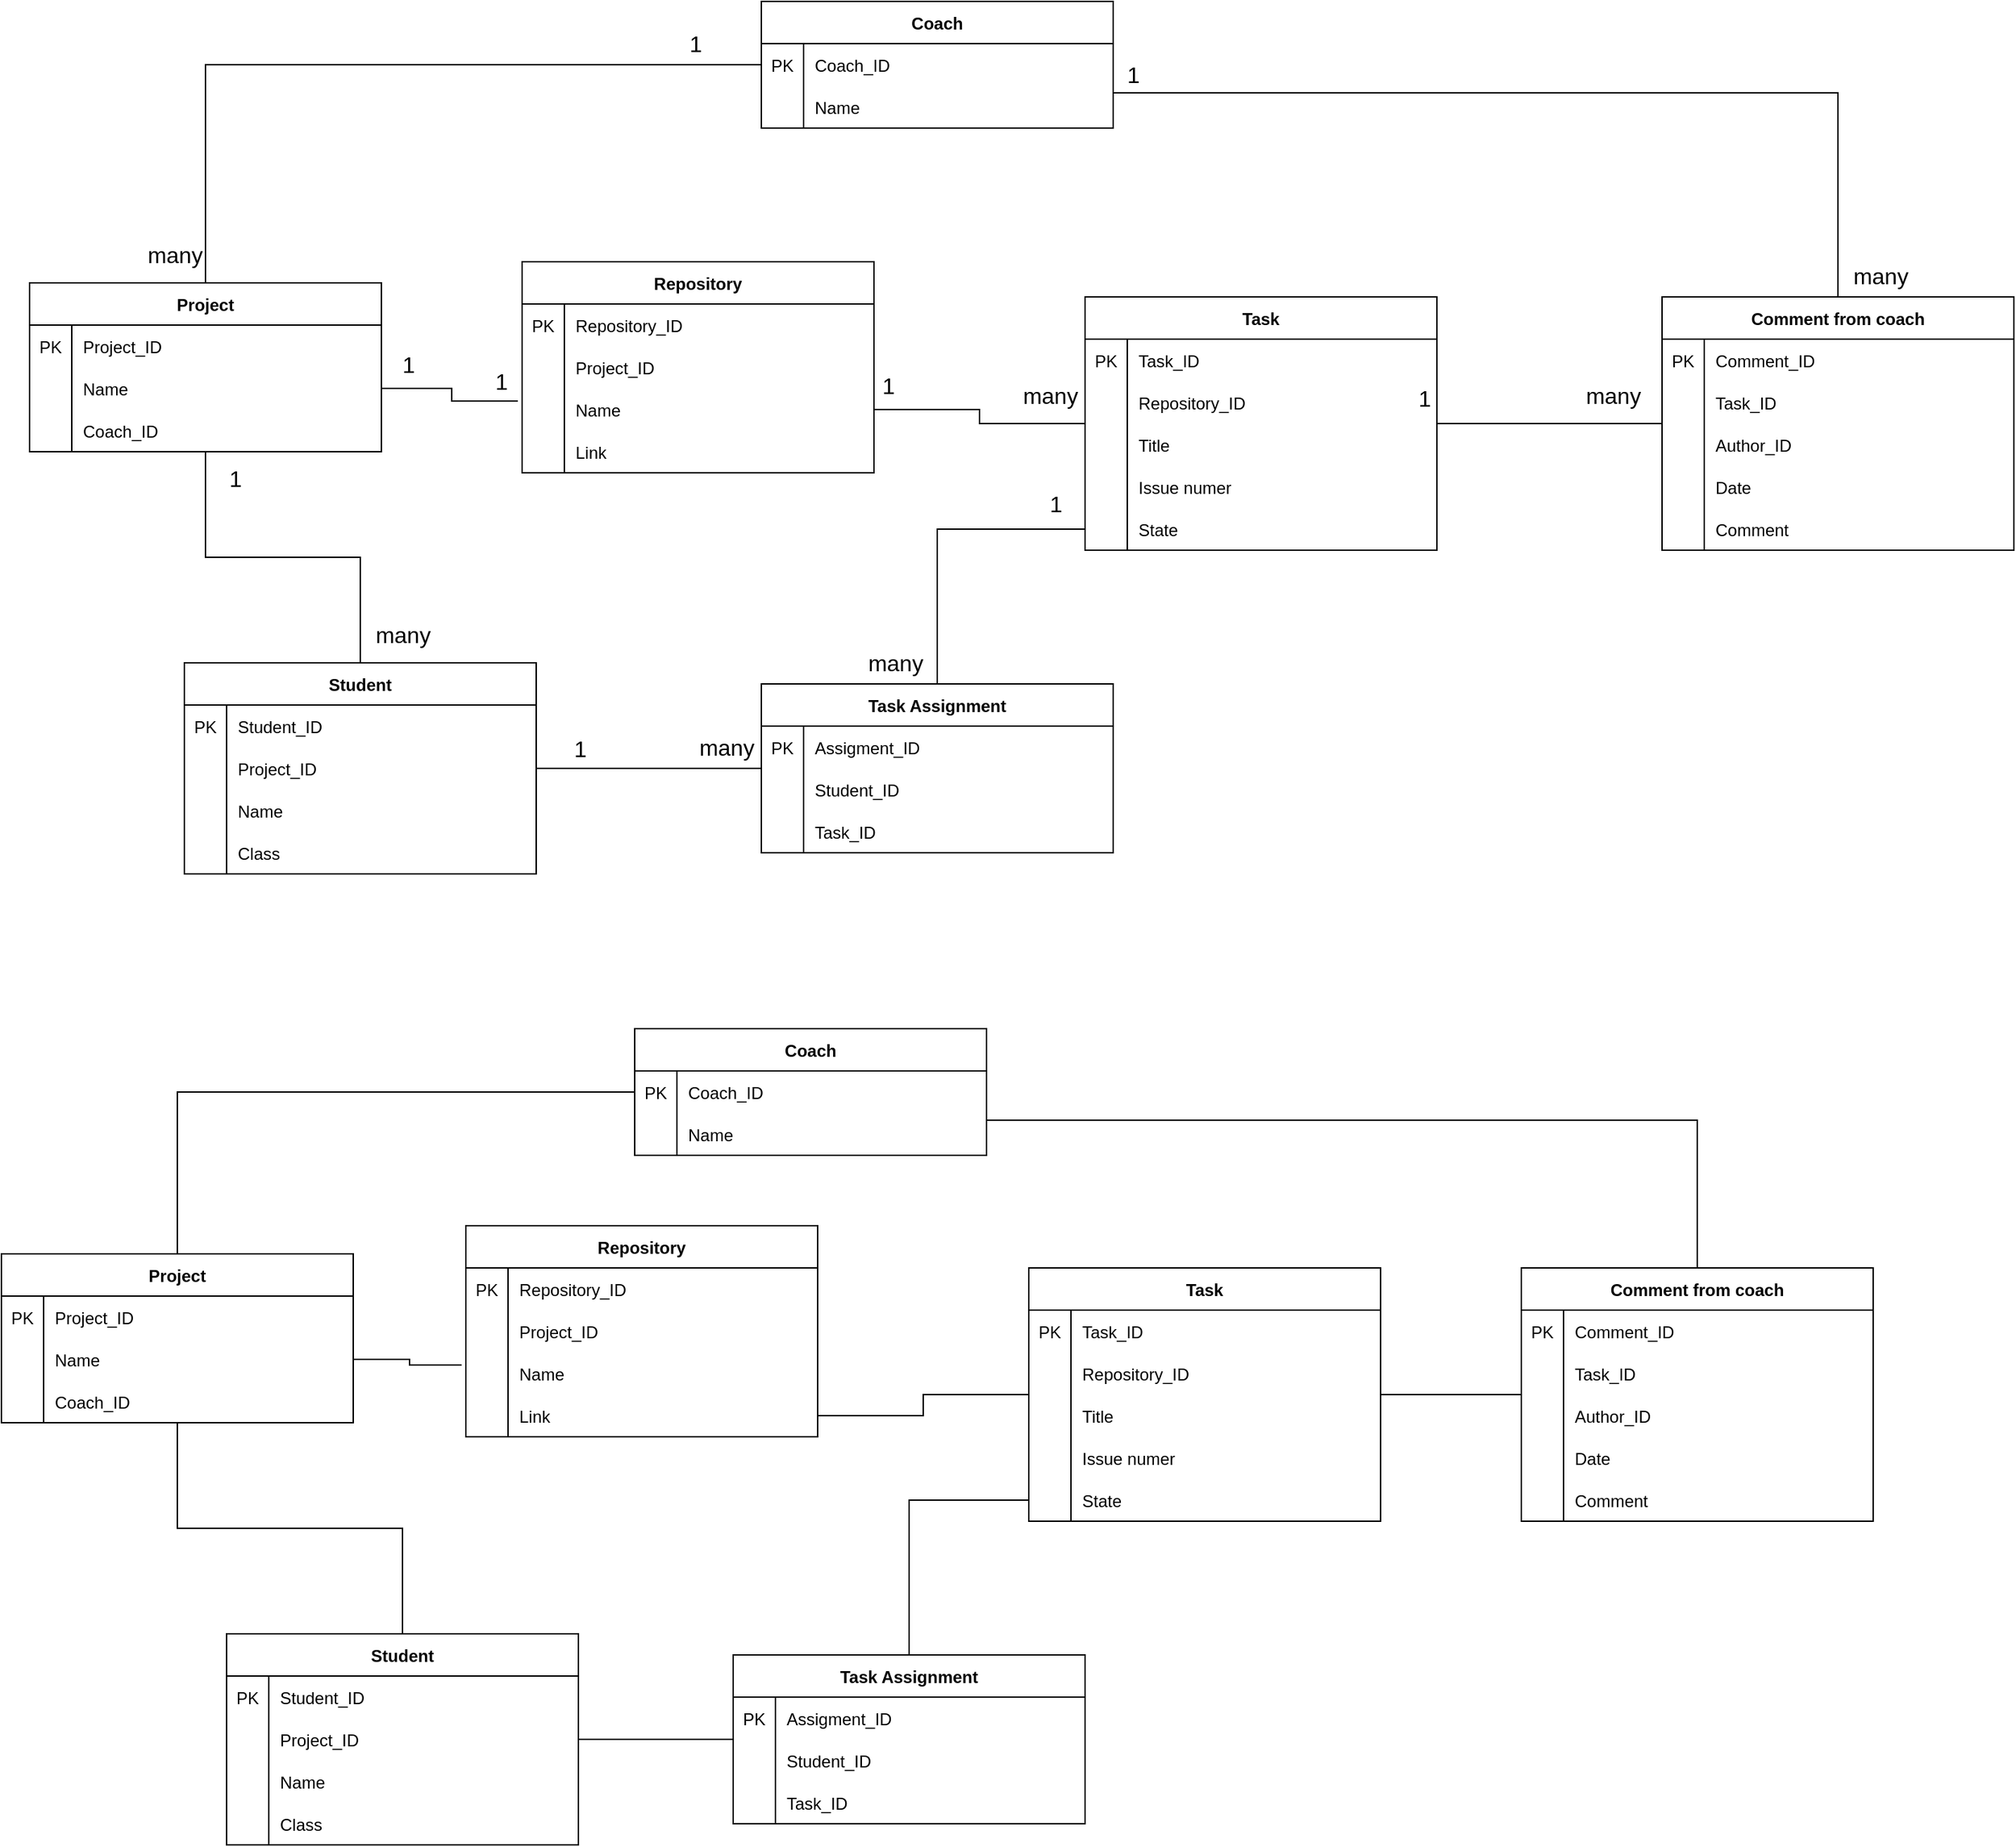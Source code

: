<mxfile version="16.5.2" type="github">
  <diagram id="R2lEEEUBdFMjLlhIrx00" name="Page-1">
    <mxGraphModel dx="1902" dy="1038" grid="1" gridSize="10" guides="1" tooltips="1" connect="1" arrows="1" fold="1" page="1" pageScale="1" pageWidth="850" pageHeight="1100" math="0" shadow="0" extFonts="Permanent Marker^https://fonts.googleapis.com/css?family=Permanent+Marker">
      <root>
        <mxCell id="0" />
        <mxCell id="1" parent="0" />
        <mxCell id="qTmjgVnMC1dVatj7rwZ9-1" value="Coach" style="shape=table;startSize=30;container=1;collapsible=1;childLayout=tableLayout;fixedRows=1;rowLines=0;fontStyle=1;align=center;resizeLast=1;" vertex="1" parent="1">
          <mxGeometry x="570" y="320" width="250" height="90" as="geometry" />
        </mxCell>
        <mxCell id="qTmjgVnMC1dVatj7rwZ9-5" value="" style="shape=partialRectangle;collapsible=0;dropTarget=0;pointerEvents=0;fillColor=none;points=[[0,0.5],[1,0.5]];portConstraint=eastwest;top=0;left=0;right=0;bottom=0;" vertex="1" parent="qTmjgVnMC1dVatj7rwZ9-1">
          <mxGeometry y="30" width="250" height="30" as="geometry" />
        </mxCell>
        <mxCell id="qTmjgVnMC1dVatj7rwZ9-6" value="PK" style="shape=partialRectangle;overflow=hidden;connectable=0;fillColor=none;top=0;left=0;bottom=0;right=0;" vertex="1" parent="qTmjgVnMC1dVatj7rwZ9-5">
          <mxGeometry width="30" height="30" as="geometry">
            <mxRectangle width="30" height="30" as="alternateBounds" />
          </mxGeometry>
        </mxCell>
        <mxCell id="qTmjgVnMC1dVatj7rwZ9-7" value="Coach_ID" style="shape=partialRectangle;overflow=hidden;connectable=0;fillColor=none;top=0;left=0;bottom=0;right=0;align=left;spacingLeft=6;" vertex="1" parent="qTmjgVnMC1dVatj7rwZ9-5">
          <mxGeometry x="30" width="220" height="30" as="geometry">
            <mxRectangle width="220" height="30" as="alternateBounds" />
          </mxGeometry>
        </mxCell>
        <mxCell id="qTmjgVnMC1dVatj7rwZ9-20" value="" style="shape=partialRectangle;collapsible=0;dropTarget=0;pointerEvents=0;fillColor=none;points=[[0,0.5],[1,0.5]];portConstraint=eastwest;top=0;left=0;right=0;bottom=0;" vertex="1" parent="qTmjgVnMC1dVatj7rwZ9-1">
          <mxGeometry y="60" width="250" height="30" as="geometry" />
        </mxCell>
        <mxCell id="qTmjgVnMC1dVatj7rwZ9-21" value="" style="shape=partialRectangle;overflow=hidden;connectable=0;fillColor=none;top=0;left=0;bottom=0;right=0;" vertex="1" parent="qTmjgVnMC1dVatj7rwZ9-20">
          <mxGeometry width="30" height="30" as="geometry">
            <mxRectangle width="30" height="30" as="alternateBounds" />
          </mxGeometry>
        </mxCell>
        <mxCell id="qTmjgVnMC1dVatj7rwZ9-22" value="Name" style="shape=partialRectangle;overflow=hidden;connectable=0;fillColor=none;top=0;left=0;bottom=0;right=0;align=left;spacingLeft=6;" vertex="1" parent="qTmjgVnMC1dVatj7rwZ9-20">
          <mxGeometry x="30" width="220" height="30" as="geometry">
            <mxRectangle width="220" height="30" as="alternateBounds" />
          </mxGeometry>
        </mxCell>
        <mxCell id="qTmjgVnMC1dVatj7rwZ9-49" value="" style="edgeStyle=orthogonalEdgeStyle;rounded=0;orthogonalLoop=1;jettySize=auto;html=1;startArrow=none;startFill=0;endArrow=none;endFill=0;" edge="1" parent="1" source="qTmjgVnMC1dVatj7rwZ9-29" target="qTmjgVnMC1dVatj7rwZ9-39">
          <mxGeometry relative="1" as="geometry" />
        </mxCell>
        <mxCell id="qTmjgVnMC1dVatj7rwZ9-60" value="" style="edgeStyle=orthogonalEdgeStyle;rounded=0;orthogonalLoop=1;jettySize=auto;html=1;startArrow=none;startFill=0;endArrow=none;endFill=0;" edge="1" parent="1" source="qTmjgVnMC1dVatj7rwZ9-94" target="qTmjgVnMC1dVatj7rwZ9-50">
          <mxGeometry relative="1" as="geometry" />
        </mxCell>
        <mxCell id="qTmjgVnMC1dVatj7rwZ9-29" value="Project" style="shape=table;startSize=30;container=1;collapsible=1;childLayout=tableLayout;fixedRows=1;rowLines=0;fontStyle=1;align=center;resizeLast=1;" vertex="1" parent="1">
          <mxGeometry x="50" y="520" width="250" height="120" as="geometry" />
        </mxCell>
        <mxCell id="qTmjgVnMC1dVatj7rwZ9-30" value="" style="shape=partialRectangle;collapsible=0;dropTarget=0;pointerEvents=0;fillColor=none;points=[[0,0.5],[1,0.5]];portConstraint=eastwest;top=0;left=0;right=0;bottom=0;" vertex="1" parent="qTmjgVnMC1dVatj7rwZ9-29">
          <mxGeometry y="30" width="250" height="30" as="geometry" />
        </mxCell>
        <mxCell id="qTmjgVnMC1dVatj7rwZ9-31" value="PK" style="shape=partialRectangle;overflow=hidden;connectable=0;fillColor=none;top=0;left=0;bottom=0;right=0;" vertex="1" parent="qTmjgVnMC1dVatj7rwZ9-30">
          <mxGeometry width="30" height="30" as="geometry">
            <mxRectangle width="30" height="30" as="alternateBounds" />
          </mxGeometry>
        </mxCell>
        <mxCell id="qTmjgVnMC1dVatj7rwZ9-32" value="Project_ID" style="shape=partialRectangle;overflow=hidden;connectable=0;fillColor=none;top=0;left=0;bottom=0;right=0;align=left;spacingLeft=6;" vertex="1" parent="qTmjgVnMC1dVatj7rwZ9-30">
          <mxGeometry x="30" width="220" height="30" as="geometry">
            <mxRectangle width="220" height="30" as="alternateBounds" />
          </mxGeometry>
        </mxCell>
        <mxCell id="qTmjgVnMC1dVatj7rwZ9-33" value="" style="shape=partialRectangle;collapsible=0;dropTarget=0;pointerEvents=0;fillColor=none;points=[[0,0.5],[1,0.5]];portConstraint=eastwest;top=0;left=0;right=0;bottom=0;" vertex="1" parent="qTmjgVnMC1dVatj7rwZ9-29">
          <mxGeometry y="60" width="250" height="30" as="geometry" />
        </mxCell>
        <mxCell id="qTmjgVnMC1dVatj7rwZ9-34" value="" style="shape=partialRectangle;overflow=hidden;connectable=0;fillColor=none;top=0;left=0;bottom=0;right=0;" vertex="1" parent="qTmjgVnMC1dVatj7rwZ9-33">
          <mxGeometry width="30" height="30" as="geometry">
            <mxRectangle width="30" height="30" as="alternateBounds" />
          </mxGeometry>
        </mxCell>
        <mxCell id="qTmjgVnMC1dVatj7rwZ9-35" value="Name" style="shape=partialRectangle;overflow=hidden;connectable=0;fillColor=none;top=0;left=0;bottom=0;right=0;align=left;spacingLeft=6;" vertex="1" parent="qTmjgVnMC1dVatj7rwZ9-33">
          <mxGeometry x="30" width="220" height="30" as="geometry">
            <mxRectangle width="220" height="30" as="alternateBounds" />
          </mxGeometry>
        </mxCell>
        <mxCell id="qTmjgVnMC1dVatj7rwZ9-104" value="" style="shape=partialRectangle;collapsible=0;dropTarget=0;pointerEvents=0;fillColor=none;points=[[0,0.5],[1,0.5]];portConstraint=eastwest;top=0;left=0;right=0;bottom=0;" vertex="1" parent="qTmjgVnMC1dVatj7rwZ9-29">
          <mxGeometry y="90" width="250" height="30" as="geometry" />
        </mxCell>
        <mxCell id="qTmjgVnMC1dVatj7rwZ9-105" value="" style="shape=partialRectangle;overflow=hidden;connectable=0;fillColor=none;top=0;left=0;bottom=0;right=0;" vertex="1" parent="qTmjgVnMC1dVatj7rwZ9-104">
          <mxGeometry width="30" height="30" as="geometry">
            <mxRectangle width="30" height="30" as="alternateBounds" />
          </mxGeometry>
        </mxCell>
        <mxCell id="qTmjgVnMC1dVatj7rwZ9-106" value="Coach_ID" style="shape=partialRectangle;overflow=hidden;connectable=0;fillColor=none;top=0;left=0;bottom=0;right=0;align=left;spacingLeft=6;" vertex="1" parent="qTmjgVnMC1dVatj7rwZ9-104">
          <mxGeometry x="30" width="220" height="30" as="geometry">
            <mxRectangle width="220" height="30" as="alternateBounds" />
          </mxGeometry>
        </mxCell>
        <mxCell id="qTmjgVnMC1dVatj7rwZ9-205" value="" style="edgeStyle=orthogonalEdgeStyle;rounded=0;orthogonalLoop=1;jettySize=auto;html=1;startArrow=none;startFill=0;endArrow=none;endFill=0;" edge="1" parent="1" source="qTmjgVnMC1dVatj7rwZ9-39" target="qTmjgVnMC1dVatj7rwZ9-192">
          <mxGeometry relative="1" as="geometry" />
        </mxCell>
        <mxCell id="qTmjgVnMC1dVatj7rwZ9-39" value="Student" style="shape=table;startSize=30;container=1;collapsible=1;childLayout=tableLayout;fixedRows=1;rowLines=0;fontStyle=1;align=center;resizeLast=1;" vertex="1" parent="1">
          <mxGeometry x="160" y="790" width="250" height="150" as="geometry" />
        </mxCell>
        <mxCell id="qTmjgVnMC1dVatj7rwZ9-40" value="" style="shape=partialRectangle;collapsible=0;dropTarget=0;pointerEvents=0;fillColor=none;points=[[0,0.5],[1,0.5]];portConstraint=eastwest;top=0;left=0;right=0;bottom=0;" vertex="1" parent="qTmjgVnMC1dVatj7rwZ9-39">
          <mxGeometry y="30" width="250" height="30" as="geometry" />
        </mxCell>
        <mxCell id="qTmjgVnMC1dVatj7rwZ9-41" value="PK" style="shape=partialRectangle;overflow=hidden;connectable=0;fillColor=none;top=0;left=0;bottom=0;right=0;" vertex="1" parent="qTmjgVnMC1dVatj7rwZ9-40">
          <mxGeometry width="30" height="30" as="geometry">
            <mxRectangle width="30" height="30" as="alternateBounds" />
          </mxGeometry>
        </mxCell>
        <mxCell id="qTmjgVnMC1dVatj7rwZ9-42" value="Student_ID" style="shape=partialRectangle;overflow=hidden;connectable=0;fillColor=none;top=0;left=0;bottom=0;right=0;align=left;spacingLeft=6;" vertex="1" parent="qTmjgVnMC1dVatj7rwZ9-40">
          <mxGeometry x="30" width="220" height="30" as="geometry">
            <mxRectangle width="220" height="30" as="alternateBounds" />
          </mxGeometry>
        </mxCell>
        <mxCell id="qTmjgVnMC1dVatj7rwZ9-43" value="" style="shape=partialRectangle;collapsible=0;dropTarget=0;pointerEvents=0;fillColor=none;points=[[0,0.5],[1,0.5]];portConstraint=eastwest;top=0;left=0;right=0;bottom=0;" vertex="1" parent="qTmjgVnMC1dVatj7rwZ9-39">
          <mxGeometry y="60" width="250" height="30" as="geometry" />
        </mxCell>
        <mxCell id="qTmjgVnMC1dVatj7rwZ9-44" value="" style="shape=partialRectangle;overflow=hidden;connectable=0;fillColor=none;top=0;left=0;bottom=0;right=0;" vertex="1" parent="qTmjgVnMC1dVatj7rwZ9-43">
          <mxGeometry width="30" height="30" as="geometry">
            <mxRectangle width="30" height="30" as="alternateBounds" />
          </mxGeometry>
        </mxCell>
        <mxCell id="qTmjgVnMC1dVatj7rwZ9-45" value="Project_ID" style="shape=partialRectangle;overflow=hidden;connectable=0;fillColor=none;top=0;left=0;bottom=0;right=0;align=left;spacingLeft=6;" vertex="1" parent="qTmjgVnMC1dVatj7rwZ9-43">
          <mxGeometry x="30" width="220" height="30" as="geometry">
            <mxRectangle width="220" height="30" as="alternateBounds" />
          </mxGeometry>
        </mxCell>
        <mxCell id="qTmjgVnMC1dVatj7rwZ9-101" value="" style="shape=partialRectangle;collapsible=0;dropTarget=0;pointerEvents=0;fillColor=none;points=[[0,0.5],[1,0.5]];portConstraint=eastwest;top=0;left=0;right=0;bottom=0;" vertex="1" parent="qTmjgVnMC1dVatj7rwZ9-39">
          <mxGeometry y="90" width="250" height="30" as="geometry" />
        </mxCell>
        <mxCell id="qTmjgVnMC1dVatj7rwZ9-102" value="" style="shape=partialRectangle;overflow=hidden;connectable=0;fillColor=none;top=0;left=0;bottom=0;right=0;" vertex="1" parent="qTmjgVnMC1dVatj7rwZ9-101">
          <mxGeometry width="30" height="30" as="geometry">
            <mxRectangle width="30" height="30" as="alternateBounds" />
          </mxGeometry>
        </mxCell>
        <mxCell id="qTmjgVnMC1dVatj7rwZ9-103" value="Name" style="shape=partialRectangle;overflow=hidden;connectable=0;fillColor=none;top=0;left=0;bottom=0;right=0;align=left;spacingLeft=6;" vertex="1" parent="qTmjgVnMC1dVatj7rwZ9-101">
          <mxGeometry x="30" width="220" height="30" as="geometry">
            <mxRectangle width="220" height="30" as="alternateBounds" />
          </mxGeometry>
        </mxCell>
        <mxCell id="qTmjgVnMC1dVatj7rwZ9-46" value="" style="shape=partialRectangle;collapsible=0;dropTarget=0;pointerEvents=0;fillColor=none;points=[[0,0.5],[1,0.5]];portConstraint=eastwest;top=0;left=0;right=0;bottom=0;" vertex="1" parent="qTmjgVnMC1dVatj7rwZ9-39">
          <mxGeometry y="120" width="250" height="30" as="geometry" />
        </mxCell>
        <mxCell id="qTmjgVnMC1dVatj7rwZ9-47" value="" style="shape=partialRectangle;overflow=hidden;connectable=0;fillColor=none;top=0;left=0;bottom=0;right=0;" vertex="1" parent="qTmjgVnMC1dVatj7rwZ9-46">
          <mxGeometry width="30" height="30" as="geometry">
            <mxRectangle width="30" height="30" as="alternateBounds" />
          </mxGeometry>
        </mxCell>
        <mxCell id="qTmjgVnMC1dVatj7rwZ9-48" value="Class" style="shape=partialRectangle;overflow=hidden;connectable=0;fillColor=none;top=0;left=0;bottom=0;right=0;align=left;spacingLeft=6;" vertex="1" parent="qTmjgVnMC1dVatj7rwZ9-46">
          <mxGeometry x="30" width="220" height="30" as="geometry">
            <mxRectangle width="220" height="30" as="alternateBounds" />
          </mxGeometry>
        </mxCell>
        <mxCell id="qTmjgVnMC1dVatj7rwZ9-83" value="" style="edgeStyle=orthogonalEdgeStyle;rounded=0;orthogonalLoop=1;jettySize=auto;html=1;startArrow=none;startFill=0;endArrow=none;endFill=0;" edge="1" parent="1" source="qTmjgVnMC1dVatj7rwZ9-50" target="qTmjgVnMC1dVatj7rwZ9-67">
          <mxGeometry relative="1" as="geometry" />
        </mxCell>
        <mxCell id="qTmjgVnMC1dVatj7rwZ9-50" value="Task" style="shape=table;startSize=30;container=1;collapsible=1;childLayout=tableLayout;fixedRows=1;rowLines=0;fontStyle=1;align=center;resizeLast=1;" vertex="1" parent="1">
          <mxGeometry x="800" y="530" width="250" height="180" as="geometry" />
        </mxCell>
        <mxCell id="qTmjgVnMC1dVatj7rwZ9-51" value="" style="shape=partialRectangle;collapsible=0;dropTarget=0;pointerEvents=0;fillColor=none;points=[[0,0.5],[1,0.5]];portConstraint=eastwest;top=0;left=0;right=0;bottom=0;" vertex="1" parent="qTmjgVnMC1dVatj7rwZ9-50">
          <mxGeometry y="30" width="250" height="30" as="geometry" />
        </mxCell>
        <mxCell id="qTmjgVnMC1dVatj7rwZ9-52" value="PK" style="shape=partialRectangle;overflow=hidden;connectable=0;fillColor=none;top=0;left=0;bottom=0;right=0;" vertex="1" parent="qTmjgVnMC1dVatj7rwZ9-51">
          <mxGeometry width="30" height="30" as="geometry">
            <mxRectangle width="30" height="30" as="alternateBounds" />
          </mxGeometry>
        </mxCell>
        <mxCell id="qTmjgVnMC1dVatj7rwZ9-53" value="Task_ID" style="shape=partialRectangle;overflow=hidden;connectable=0;fillColor=none;top=0;left=0;bottom=0;right=0;align=left;spacingLeft=6;" vertex="1" parent="qTmjgVnMC1dVatj7rwZ9-51">
          <mxGeometry x="30" width="220" height="30" as="geometry">
            <mxRectangle width="220" height="30" as="alternateBounds" />
          </mxGeometry>
        </mxCell>
        <mxCell id="qTmjgVnMC1dVatj7rwZ9-98" value="" style="shape=partialRectangle;collapsible=0;dropTarget=0;pointerEvents=0;fillColor=none;points=[[0,0.5],[1,0.5]];portConstraint=eastwest;top=0;left=0;right=0;bottom=0;" vertex="1" parent="qTmjgVnMC1dVatj7rwZ9-50">
          <mxGeometry y="60" width="250" height="30" as="geometry" />
        </mxCell>
        <mxCell id="qTmjgVnMC1dVatj7rwZ9-99" value="" style="shape=partialRectangle;overflow=hidden;connectable=0;fillColor=none;top=0;left=0;bottom=0;right=0;" vertex="1" parent="qTmjgVnMC1dVatj7rwZ9-98">
          <mxGeometry width="30" height="30" as="geometry">
            <mxRectangle width="30" height="30" as="alternateBounds" />
          </mxGeometry>
        </mxCell>
        <mxCell id="qTmjgVnMC1dVatj7rwZ9-100" value="Repository_ID" style="shape=partialRectangle;overflow=hidden;connectable=0;fillColor=none;top=0;left=0;bottom=0;right=0;align=left;spacingLeft=6;" vertex="1" parent="qTmjgVnMC1dVatj7rwZ9-98">
          <mxGeometry x="30" width="220" height="30" as="geometry">
            <mxRectangle width="220" height="30" as="alternateBounds" />
          </mxGeometry>
        </mxCell>
        <mxCell id="qTmjgVnMC1dVatj7rwZ9-54" value="" style="shape=partialRectangle;collapsible=0;dropTarget=0;pointerEvents=0;fillColor=none;points=[[0,0.5],[1,0.5]];portConstraint=eastwest;top=0;left=0;right=0;bottom=0;" vertex="1" parent="qTmjgVnMC1dVatj7rwZ9-50">
          <mxGeometry y="90" width="250" height="30" as="geometry" />
        </mxCell>
        <mxCell id="qTmjgVnMC1dVatj7rwZ9-55" value="" style="shape=partialRectangle;overflow=hidden;connectable=0;fillColor=none;top=0;left=0;bottom=0;right=0;" vertex="1" parent="qTmjgVnMC1dVatj7rwZ9-54">
          <mxGeometry width="30" height="30" as="geometry">
            <mxRectangle width="30" height="30" as="alternateBounds" />
          </mxGeometry>
        </mxCell>
        <mxCell id="qTmjgVnMC1dVatj7rwZ9-56" value="Title" style="shape=partialRectangle;overflow=hidden;connectable=0;fillColor=none;top=0;left=0;bottom=0;right=0;align=left;spacingLeft=6;" vertex="1" parent="qTmjgVnMC1dVatj7rwZ9-54">
          <mxGeometry x="30" width="220" height="30" as="geometry">
            <mxRectangle width="220" height="30" as="alternateBounds" />
          </mxGeometry>
        </mxCell>
        <mxCell id="qTmjgVnMC1dVatj7rwZ9-57" value="" style="shape=partialRectangle;collapsible=0;dropTarget=0;pointerEvents=0;fillColor=none;points=[[0,0.5],[1,0.5]];portConstraint=eastwest;top=0;left=0;right=0;bottom=0;" vertex="1" parent="qTmjgVnMC1dVatj7rwZ9-50">
          <mxGeometry y="120" width="250" height="30" as="geometry" />
        </mxCell>
        <mxCell id="qTmjgVnMC1dVatj7rwZ9-58" value="" style="shape=partialRectangle;overflow=hidden;connectable=0;fillColor=none;top=0;left=0;bottom=0;right=0;" vertex="1" parent="qTmjgVnMC1dVatj7rwZ9-57">
          <mxGeometry width="30" height="30" as="geometry">
            <mxRectangle width="30" height="30" as="alternateBounds" />
          </mxGeometry>
        </mxCell>
        <mxCell id="qTmjgVnMC1dVatj7rwZ9-59" value="Issue numer" style="shape=partialRectangle;overflow=hidden;connectable=0;fillColor=none;top=0;left=0;bottom=0;right=0;align=left;spacingLeft=6;" vertex="1" parent="qTmjgVnMC1dVatj7rwZ9-57">
          <mxGeometry x="30" width="220" height="30" as="geometry">
            <mxRectangle width="220" height="30" as="alternateBounds" />
          </mxGeometry>
        </mxCell>
        <mxCell id="qTmjgVnMC1dVatj7rwZ9-61" value="" style="shape=partialRectangle;collapsible=0;dropTarget=0;pointerEvents=0;fillColor=none;points=[[0,0.5],[1,0.5]];portConstraint=eastwest;top=0;left=0;right=0;bottom=0;" vertex="1" parent="qTmjgVnMC1dVatj7rwZ9-50">
          <mxGeometry y="150" width="250" height="30" as="geometry" />
        </mxCell>
        <mxCell id="qTmjgVnMC1dVatj7rwZ9-62" value="" style="shape=partialRectangle;overflow=hidden;connectable=0;fillColor=none;top=0;left=0;bottom=0;right=0;" vertex="1" parent="qTmjgVnMC1dVatj7rwZ9-61">
          <mxGeometry width="30" height="30" as="geometry">
            <mxRectangle width="30" height="30" as="alternateBounds" />
          </mxGeometry>
        </mxCell>
        <mxCell id="qTmjgVnMC1dVatj7rwZ9-63" value="State" style="shape=partialRectangle;overflow=hidden;connectable=0;fillColor=none;top=0;left=0;bottom=0;right=0;align=left;spacingLeft=6;" vertex="1" parent="qTmjgVnMC1dVatj7rwZ9-61">
          <mxGeometry x="30" width="220" height="30" as="geometry">
            <mxRectangle width="220" height="30" as="alternateBounds" />
          </mxGeometry>
        </mxCell>
        <mxCell id="qTmjgVnMC1dVatj7rwZ9-67" value="Comment from coach" style="shape=table;startSize=30;container=1;collapsible=1;childLayout=tableLayout;fixedRows=1;rowLines=0;fontStyle=1;align=center;resizeLast=1;" vertex="1" parent="1">
          <mxGeometry x="1210" y="530" width="250" height="180" as="geometry" />
        </mxCell>
        <mxCell id="qTmjgVnMC1dVatj7rwZ9-68" value="" style="shape=partialRectangle;collapsible=0;dropTarget=0;pointerEvents=0;fillColor=none;points=[[0,0.5],[1,0.5]];portConstraint=eastwest;top=0;left=0;right=0;bottom=0;" vertex="1" parent="qTmjgVnMC1dVatj7rwZ9-67">
          <mxGeometry y="30" width="250" height="30" as="geometry" />
        </mxCell>
        <mxCell id="qTmjgVnMC1dVatj7rwZ9-69" value="PK" style="shape=partialRectangle;overflow=hidden;connectable=0;fillColor=none;top=0;left=0;bottom=0;right=0;" vertex="1" parent="qTmjgVnMC1dVatj7rwZ9-68">
          <mxGeometry width="30" height="30" as="geometry">
            <mxRectangle width="30" height="30" as="alternateBounds" />
          </mxGeometry>
        </mxCell>
        <mxCell id="qTmjgVnMC1dVatj7rwZ9-70" value="Comment_ID" style="shape=partialRectangle;overflow=hidden;connectable=0;fillColor=none;top=0;left=0;bottom=0;right=0;align=left;spacingLeft=6;" vertex="1" parent="qTmjgVnMC1dVatj7rwZ9-68">
          <mxGeometry x="30" width="220" height="30" as="geometry">
            <mxRectangle width="220" height="30" as="alternateBounds" />
          </mxGeometry>
        </mxCell>
        <mxCell id="qTmjgVnMC1dVatj7rwZ9-71" value="" style="shape=partialRectangle;collapsible=0;dropTarget=0;pointerEvents=0;fillColor=none;points=[[0,0.5],[1,0.5]];portConstraint=eastwest;top=0;left=0;right=0;bottom=0;" vertex="1" parent="qTmjgVnMC1dVatj7rwZ9-67">
          <mxGeometry y="60" width="250" height="30" as="geometry" />
        </mxCell>
        <mxCell id="qTmjgVnMC1dVatj7rwZ9-72" value="" style="shape=partialRectangle;overflow=hidden;connectable=0;fillColor=none;top=0;left=0;bottom=0;right=0;" vertex="1" parent="qTmjgVnMC1dVatj7rwZ9-71">
          <mxGeometry width="30" height="30" as="geometry">
            <mxRectangle width="30" height="30" as="alternateBounds" />
          </mxGeometry>
        </mxCell>
        <mxCell id="qTmjgVnMC1dVatj7rwZ9-73" value="Task_ID" style="shape=partialRectangle;overflow=hidden;connectable=0;fillColor=none;top=0;left=0;bottom=0;right=0;align=left;spacingLeft=6;" vertex="1" parent="qTmjgVnMC1dVatj7rwZ9-71">
          <mxGeometry x="30" width="220" height="30" as="geometry">
            <mxRectangle width="220" height="30" as="alternateBounds" />
          </mxGeometry>
        </mxCell>
        <mxCell id="qTmjgVnMC1dVatj7rwZ9-74" value="" style="shape=partialRectangle;collapsible=0;dropTarget=0;pointerEvents=0;fillColor=none;points=[[0,0.5],[1,0.5]];portConstraint=eastwest;top=0;left=0;right=0;bottom=0;" vertex="1" parent="qTmjgVnMC1dVatj7rwZ9-67">
          <mxGeometry y="90" width="250" height="30" as="geometry" />
        </mxCell>
        <mxCell id="qTmjgVnMC1dVatj7rwZ9-75" value="" style="shape=partialRectangle;overflow=hidden;connectable=0;fillColor=none;top=0;left=0;bottom=0;right=0;" vertex="1" parent="qTmjgVnMC1dVatj7rwZ9-74">
          <mxGeometry width="30" height="30" as="geometry">
            <mxRectangle width="30" height="30" as="alternateBounds" />
          </mxGeometry>
        </mxCell>
        <mxCell id="qTmjgVnMC1dVatj7rwZ9-76" value="Author_ID" style="shape=partialRectangle;overflow=hidden;connectable=0;fillColor=none;top=0;left=0;bottom=0;right=0;align=left;spacingLeft=6;" vertex="1" parent="qTmjgVnMC1dVatj7rwZ9-74">
          <mxGeometry x="30" width="220" height="30" as="geometry">
            <mxRectangle width="220" height="30" as="alternateBounds" />
          </mxGeometry>
        </mxCell>
        <mxCell id="qTmjgVnMC1dVatj7rwZ9-77" value="" style="shape=partialRectangle;collapsible=0;dropTarget=0;pointerEvents=0;fillColor=none;points=[[0,0.5],[1,0.5]];portConstraint=eastwest;top=0;left=0;right=0;bottom=0;" vertex="1" parent="qTmjgVnMC1dVatj7rwZ9-67">
          <mxGeometry y="120" width="250" height="30" as="geometry" />
        </mxCell>
        <mxCell id="qTmjgVnMC1dVatj7rwZ9-78" value="" style="shape=partialRectangle;overflow=hidden;connectable=0;fillColor=none;top=0;left=0;bottom=0;right=0;" vertex="1" parent="qTmjgVnMC1dVatj7rwZ9-77">
          <mxGeometry width="30" height="30" as="geometry">
            <mxRectangle width="30" height="30" as="alternateBounds" />
          </mxGeometry>
        </mxCell>
        <mxCell id="qTmjgVnMC1dVatj7rwZ9-79" value="Date" style="shape=partialRectangle;overflow=hidden;connectable=0;fillColor=none;top=0;left=0;bottom=0;right=0;align=left;spacingLeft=6;" vertex="1" parent="qTmjgVnMC1dVatj7rwZ9-77">
          <mxGeometry x="30" width="220" height="30" as="geometry">
            <mxRectangle width="220" height="30" as="alternateBounds" />
          </mxGeometry>
        </mxCell>
        <mxCell id="qTmjgVnMC1dVatj7rwZ9-80" value="" style="shape=partialRectangle;collapsible=0;dropTarget=0;pointerEvents=0;fillColor=none;points=[[0,0.5],[1,0.5]];portConstraint=eastwest;top=0;left=0;right=0;bottom=0;" vertex="1" parent="qTmjgVnMC1dVatj7rwZ9-67">
          <mxGeometry y="150" width="250" height="30" as="geometry" />
        </mxCell>
        <mxCell id="qTmjgVnMC1dVatj7rwZ9-81" value="" style="shape=partialRectangle;overflow=hidden;connectable=0;fillColor=none;top=0;left=0;bottom=0;right=0;" vertex="1" parent="qTmjgVnMC1dVatj7rwZ9-80">
          <mxGeometry width="30" height="30" as="geometry">
            <mxRectangle width="30" height="30" as="alternateBounds" />
          </mxGeometry>
        </mxCell>
        <mxCell id="qTmjgVnMC1dVatj7rwZ9-82" value="Comment" style="shape=partialRectangle;overflow=hidden;connectable=0;fillColor=none;top=0;left=0;bottom=0;right=0;align=left;spacingLeft=6;" vertex="1" parent="qTmjgVnMC1dVatj7rwZ9-80">
          <mxGeometry x="30" width="220" height="30" as="geometry">
            <mxRectangle width="220" height="30" as="alternateBounds" />
          </mxGeometry>
        </mxCell>
        <mxCell id="qTmjgVnMC1dVatj7rwZ9-84" value="" style="edgeStyle=orthogonalEdgeStyle;rounded=0;orthogonalLoop=1;jettySize=auto;html=1;startArrow=none;startFill=0;endArrow=none;endFill=0;exitX=0;exitY=0.5;exitDx=0;exitDy=0;" edge="1" parent="1" source="qTmjgVnMC1dVatj7rwZ9-5" target="qTmjgVnMC1dVatj7rwZ9-29">
          <mxGeometry relative="1" as="geometry">
            <mxPoint x="280" y="340" as="sourcePoint" />
            <mxPoint x="310" y="820" as="targetPoint" />
          </mxGeometry>
        </mxCell>
        <mxCell id="qTmjgVnMC1dVatj7rwZ9-302" value="1" style="edgeLabel;html=1;align=center;verticalAlign=middle;resizable=0;points=[];fontSize=16;" vertex="1" connectable="0" parent="qTmjgVnMC1dVatj7rwZ9-84">
          <mxGeometry x="-0.55" y="2" relative="1" as="geometry">
            <mxPoint x="76" y="-17" as="offset" />
          </mxGeometry>
        </mxCell>
        <mxCell id="qTmjgVnMC1dVatj7rwZ9-85" value="" style="edgeStyle=orthogonalEdgeStyle;rounded=0;orthogonalLoop=1;jettySize=auto;html=1;startArrow=none;startFill=0;endArrow=none;endFill=0;exitX=1;exitY=0.167;exitDx=0;exitDy=0;exitPerimeter=0;entryX=0.5;entryY=0;entryDx=0;entryDy=0;" edge="1" parent="1" source="qTmjgVnMC1dVatj7rwZ9-20" target="qTmjgVnMC1dVatj7rwZ9-67">
          <mxGeometry relative="1" as="geometry">
            <mxPoint x="345" y="680" as="sourcePoint" />
            <mxPoint x="310" y="820" as="targetPoint" />
          </mxGeometry>
        </mxCell>
        <mxCell id="qTmjgVnMC1dVatj7rwZ9-86" value="" style="edgeStyle=orthogonalEdgeStyle;rounded=0;orthogonalLoop=1;jettySize=auto;html=1;startArrow=none;startFill=0;endArrow=none;endFill=0;entryX=0.5;entryY=0;entryDx=0;entryDy=0;" edge="1" parent="1" source="qTmjgVnMC1dVatj7rwZ9-61" target="qTmjgVnMC1dVatj7rwZ9-192">
          <mxGeometry relative="1" as="geometry">
            <mxPoint x="355" y="690" as="sourcePoint" />
            <mxPoint x="320" y="830" as="targetPoint" />
          </mxGeometry>
        </mxCell>
        <mxCell id="qTmjgVnMC1dVatj7rwZ9-87" value="Repository" style="shape=table;startSize=30;container=1;collapsible=1;childLayout=tableLayout;fixedRows=1;rowLines=0;fontStyle=1;align=center;resizeLast=1;" vertex="1" parent="1">
          <mxGeometry x="400" y="505" width="250" height="150" as="geometry" />
        </mxCell>
        <mxCell id="qTmjgVnMC1dVatj7rwZ9-88" value="" style="shape=partialRectangle;collapsible=0;dropTarget=0;pointerEvents=0;fillColor=none;points=[[0,0.5],[1,0.5]];portConstraint=eastwest;top=0;left=0;right=0;bottom=0;" vertex="1" parent="qTmjgVnMC1dVatj7rwZ9-87">
          <mxGeometry y="30" width="250" height="30" as="geometry" />
        </mxCell>
        <mxCell id="qTmjgVnMC1dVatj7rwZ9-89" value="PK" style="shape=partialRectangle;overflow=hidden;connectable=0;fillColor=none;top=0;left=0;bottom=0;right=0;" vertex="1" parent="qTmjgVnMC1dVatj7rwZ9-88">
          <mxGeometry width="30" height="30" as="geometry">
            <mxRectangle width="30" height="30" as="alternateBounds" />
          </mxGeometry>
        </mxCell>
        <mxCell id="qTmjgVnMC1dVatj7rwZ9-90" value="Repository_ID" style="shape=partialRectangle;overflow=hidden;connectable=0;fillColor=none;top=0;left=0;bottom=0;right=0;align=left;spacingLeft=6;" vertex="1" parent="qTmjgVnMC1dVatj7rwZ9-88">
          <mxGeometry x="30" width="220" height="30" as="geometry">
            <mxRectangle width="220" height="30" as="alternateBounds" />
          </mxGeometry>
        </mxCell>
        <mxCell id="qTmjgVnMC1dVatj7rwZ9-107" value="" style="shape=partialRectangle;collapsible=0;dropTarget=0;pointerEvents=0;fillColor=none;points=[[0,0.5],[1,0.5]];portConstraint=eastwest;top=0;left=0;right=0;bottom=0;" vertex="1" parent="qTmjgVnMC1dVatj7rwZ9-87">
          <mxGeometry y="60" width="250" height="30" as="geometry" />
        </mxCell>
        <mxCell id="qTmjgVnMC1dVatj7rwZ9-108" value="" style="shape=partialRectangle;overflow=hidden;connectable=0;fillColor=none;top=0;left=0;bottom=0;right=0;" vertex="1" parent="qTmjgVnMC1dVatj7rwZ9-107">
          <mxGeometry width="30" height="30" as="geometry">
            <mxRectangle width="30" height="30" as="alternateBounds" />
          </mxGeometry>
        </mxCell>
        <mxCell id="qTmjgVnMC1dVatj7rwZ9-109" value="Project_ID" style="shape=partialRectangle;overflow=hidden;connectable=0;fillColor=none;top=0;left=0;bottom=0;right=0;align=left;spacingLeft=6;" vertex="1" parent="qTmjgVnMC1dVatj7rwZ9-107">
          <mxGeometry x="30" width="220" height="30" as="geometry">
            <mxRectangle width="220" height="30" as="alternateBounds" />
          </mxGeometry>
        </mxCell>
        <mxCell id="qTmjgVnMC1dVatj7rwZ9-94" value="" style="shape=partialRectangle;collapsible=0;dropTarget=0;pointerEvents=0;fillColor=none;points=[[0,0.5],[1,0.5]];portConstraint=eastwest;top=0;left=0;right=0;bottom=0;" vertex="1" parent="qTmjgVnMC1dVatj7rwZ9-87">
          <mxGeometry y="90" width="250" height="30" as="geometry" />
        </mxCell>
        <mxCell id="qTmjgVnMC1dVatj7rwZ9-95" value="" style="shape=partialRectangle;overflow=hidden;connectable=0;fillColor=none;top=0;left=0;bottom=0;right=0;" vertex="1" parent="qTmjgVnMC1dVatj7rwZ9-94">
          <mxGeometry width="30" height="30" as="geometry">
            <mxRectangle width="30" height="30" as="alternateBounds" />
          </mxGeometry>
        </mxCell>
        <mxCell id="qTmjgVnMC1dVatj7rwZ9-96" value="Name" style="shape=partialRectangle;overflow=hidden;connectable=0;fillColor=none;top=0;left=0;bottom=0;right=0;align=left;spacingLeft=6;" vertex="1" parent="qTmjgVnMC1dVatj7rwZ9-94">
          <mxGeometry x="30" width="220" height="30" as="geometry">
            <mxRectangle width="220" height="30" as="alternateBounds" />
          </mxGeometry>
        </mxCell>
        <mxCell id="qTmjgVnMC1dVatj7rwZ9-91" value="" style="shape=partialRectangle;collapsible=0;dropTarget=0;pointerEvents=0;fillColor=none;points=[[0,0.5],[1,0.5]];portConstraint=eastwest;top=0;left=0;right=0;bottom=0;" vertex="1" parent="qTmjgVnMC1dVatj7rwZ9-87">
          <mxGeometry y="120" width="250" height="30" as="geometry" />
        </mxCell>
        <mxCell id="qTmjgVnMC1dVatj7rwZ9-92" value="" style="shape=partialRectangle;overflow=hidden;connectable=0;fillColor=none;top=0;left=0;bottom=0;right=0;" vertex="1" parent="qTmjgVnMC1dVatj7rwZ9-91">
          <mxGeometry width="30" height="30" as="geometry">
            <mxRectangle width="30" height="30" as="alternateBounds" />
          </mxGeometry>
        </mxCell>
        <mxCell id="qTmjgVnMC1dVatj7rwZ9-93" value="Link" style="shape=partialRectangle;overflow=hidden;connectable=0;fillColor=none;top=0;left=0;bottom=0;right=0;align=left;spacingLeft=6;" vertex="1" parent="qTmjgVnMC1dVatj7rwZ9-91">
          <mxGeometry x="30" width="220" height="30" as="geometry">
            <mxRectangle width="220" height="30" as="alternateBounds" />
          </mxGeometry>
        </mxCell>
        <mxCell id="qTmjgVnMC1dVatj7rwZ9-97" value="" style="edgeStyle=orthogonalEdgeStyle;rounded=0;orthogonalLoop=1;jettySize=auto;html=1;startArrow=none;startFill=0;endArrow=none;endFill=0;exitX=1;exitY=0.5;exitDx=0;exitDy=0;entryX=-0.012;entryY=0.3;entryDx=0;entryDy=0;entryPerimeter=0;" edge="1" parent="1" source="qTmjgVnMC1dVatj7rwZ9-33" target="qTmjgVnMC1dVatj7rwZ9-94">
          <mxGeometry relative="1" as="geometry">
            <mxPoint x="630" y="435" as="sourcePoint" />
            <mxPoint x="945" y="530" as="targetPoint" />
          </mxGeometry>
        </mxCell>
        <mxCell id="qTmjgVnMC1dVatj7rwZ9-192" value="Task Assignment" style="shape=table;startSize=30;container=1;collapsible=1;childLayout=tableLayout;fixedRows=1;rowLines=0;fontStyle=1;align=center;resizeLast=1;" vertex="1" parent="1">
          <mxGeometry x="570" y="805" width="250" height="120" as="geometry" />
        </mxCell>
        <mxCell id="qTmjgVnMC1dVatj7rwZ9-193" value="" style="shape=partialRectangle;collapsible=0;dropTarget=0;pointerEvents=0;fillColor=none;points=[[0,0.5],[1,0.5]];portConstraint=eastwest;top=0;left=0;right=0;bottom=0;" vertex="1" parent="qTmjgVnMC1dVatj7rwZ9-192">
          <mxGeometry y="30" width="250" height="30" as="geometry" />
        </mxCell>
        <mxCell id="qTmjgVnMC1dVatj7rwZ9-194" value="PK" style="shape=partialRectangle;overflow=hidden;connectable=0;fillColor=none;top=0;left=0;bottom=0;right=0;" vertex="1" parent="qTmjgVnMC1dVatj7rwZ9-193">
          <mxGeometry width="30" height="30" as="geometry">
            <mxRectangle width="30" height="30" as="alternateBounds" />
          </mxGeometry>
        </mxCell>
        <mxCell id="qTmjgVnMC1dVatj7rwZ9-195" value="Assigment_ID" style="shape=partialRectangle;overflow=hidden;connectable=0;fillColor=none;top=0;left=0;bottom=0;right=0;align=left;spacingLeft=6;" vertex="1" parent="qTmjgVnMC1dVatj7rwZ9-193">
          <mxGeometry x="30" width="220" height="30" as="geometry">
            <mxRectangle width="220" height="30" as="alternateBounds" />
          </mxGeometry>
        </mxCell>
        <mxCell id="qTmjgVnMC1dVatj7rwZ9-206" value="" style="shape=partialRectangle;collapsible=0;dropTarget=0;pointerEvents=0;fillColor=none;points=[[0,0.5],[1,0.5]];portConstraint=eastwest;top=0;left=0;right=0;bottom=0;" vertex="1" parent="qTmjgVnMC1dVatj7rwZ9-192">
          <mxGeometry y="60" width="250" height="30" as="geometry" />
        </mxCell>
        <mxCell id="qTmjgVnMC1dVatj7rwZ9-207" value="" style="shape=partialRectangle;overflow=hidden;connectable=0;fillColor=none;top=0;left=0;bottom=0;right=0;" vertex="1" parent="qTmjgVnMC1dVatj7rwZ9-206">
          <mxGeometry width="30" height="30" as="geometry">
            <mxRectangle width="30" height="30" as="alternateBounds" />
          </mxGeometry>
        </mxCell>
        <mxCell id="qTmjgVnMC1dVatj7rwZ9-208" value="Student_ID" style="shape=partialRectangle;overflow=hidden;connectable=0;fillColor=none;top=0;left=0;bottom=0;right=0;align=left;spacingLeft=6;" vertex="1" parent="qTmjgVnMC1dVatj7rwZ9-206">
          <mxGeometry x="30" width="220" height="30" as="geometry">
            <mxRectangle width="220" height="30" as="alternateBounds" />
          </mxGeometry>
        </mxCell>
        <mxCell id="qTmjgVnMC1dVatj7rwZ9-196" value="" style="shape=partialRectangle;collapsible=0;dropTarget=0;pointerEvents=0;fillColor=none;points=[[0,0.5],[1,0.5]];portConstraint=eastwest;top=0;left=0;right=0;bottom=0;" vertex="1" parent="qTmjgVnMC1dVatj7rwZ9-192">
          <mxGeometry y="90" width="250" height="30" as="geometry" />
        </mxCell>
        <mxCell id="qTmjgVnMC1dVatj7rwZ9-197" value="" style="shape=partialRectangle;overflow=hidden;connectable=0;fillColor=none;top=0;left=0;bottom=0;right=0;" vertex="1" parent="qTmjgVnMC1dVatj7rwZ9-196">
          <mxGeometry width="30" height="30" as="geometry">
            <mxRectangle width="30" height="30" as="alternateBounds" />
          </mxGeometry>
        </mxCell>
        <mxCell id="qTmjgVnMC1dVatj7rwZ9-198" value="Task_ID" style="shape=partialRectangle;overflow=hidden;connectable=0;fillColor=none;top=0;left=0;bottom=0;right=0;align=left;spacingLeft=6;" vertex="1" parent="qTmjgVnMC1dVatj7rwZ9-196">
          <mxGeometry x="30" width="220" height="30" as="geometry">
            <mxRectangle width="220" height="30" as="alternateBounds" />
          </mxGeometry>
        </mxCell>
        <mxCell id="qTmjgVnMC1dVatj7rwZ9-209" value="Coach" style="shape=table;startSize=30;container=1;collapsible=1;childLayout=tableLayout;fixedRows=1;rowLines=0;fontStyle=1;align=center;resizeLast=1;" vertex="1" parent="1">
          <mxGeometry x="480" y="1050" width="250" height="90" as="geometry" />
        </mxCell>
        <mxCell id="qTmjgVnMC1dVatj7rwZ9-210" value="" style="shape=partialRectangle;collapsible=0;dropTarget=0;pointerEvents=0;fillColor=none;points=[[0,0.5],[1,0.5]];portConstraint=eastwest;top=0;left=0;right=0;bottom=0;" vertex="1" parent="qTmjgVnMC1dVatj7rwZ9-209">
          <mxGeometry y="30" width="250" height="30" as="geometry" />
        </mxCell>
        <mxCell id="qTmjgVnMC1dVatj7rwZ9-211" value="PK" style="shape=partialRectangle;overflow=hidden;connectable=0;fillColor=none;top=0;left=0;bottom=0;right=0;" vertex="1" parent="qTmjgVnMC1dVatj7rwZ9-210">
          <mxGeometry width="30" height="30" as="geometry">
            <mxRectangle width="30" height="30" as="alternateBounds" />
          </mxGeometry>
        </mxCell>
        <mxCell id="qTmjgVnMC1dVatj7rwZ9-212" value="Coach_ID" style="shape=partialRectangle;overflow=hidden;connectable=0;fillColor=none;top=0;left=0;bottom=0;right=0;align=left;spacingLeft=6;" vertex="1" parent="qTmjgVnMC1dVatj7rwZ9-210">
          <mxGeometry x="30" width="220" height="30" as="geometry">
            <mxRectangle width="220" height="30" as="alternateBounds" />
          </mxGeometry>
        </mxCell>
        <mxCell id="qTmjgVnMC1dVatj7rwZ9-213" value="" style="shape=partialRectangle;collapsible=0;dropTarget=0;pointerEvents=0;fillColor=none;points=[[0,0.5],[1,0.5]];portConstraint=eastwest;top=0;left=0;right=0;bottom=0;" vertex="1" parent="qTmjgVnMC1dVatj7rwZ9-209">
          <mxGeometry y="60" width="250" height="30" as="geometry" />
        </mxCell>
        <mxCell id="qTmjgVnMC1dVatj7rwZ9-214" value="" style="shape=partialRectangle;overflow=hidden;connectable=0;fillColor=none;top=0;left=0;bottom=0;right=0;" vertex="1" parent="qTmjgVnMC1dVatj7rwZ9-213">
          <mxGeometry width="30" height="30" as="geometry">
            <mxRectangle width="30" height="30" as="alternateBounds" />
          </mxGeometry>
        </mxCell>
        <mxCell id="qTmjgVnMC1dVatj7rwZ9-215" value="Name" style="shape=partialRectangle;overflow=hidden;connectable=0;fillColor=none;top=0;left=0;bottom=0;right=0;align=left;spacingLeft=6;" vertex="1" parent="qTmjgVnMC1dVatj7rwZ9-213">
          <mxGeometry x="30" width="220" height="30" as="geometry">
            <mxRectangle width="220" height="30" as="alternateBounds" />
          </mxGeometry>
        </mxCell>
        <mxCell id="qTmjgVnMC1dVatj7rwZ9-216" value="" style="edgeStyle=orthogonalEdgeStyle;rounded=0;orthogonalLoop=1;jettySize=auto;html=1;startArrow=none;startFill=0;endArrow=none;endFill=0;" edge="1" parent="1" source="qTmjgVnMC1dVatj7rwZ9-218" target="qTmjgVnMC1dVatj7rwZ9-229">
          <mxGeometry relative="1" as="geometry" />
        </mxCell>
        <mxCell id="qTmjgVnMC1dVatj7rwZ9-217" value="" style="edgeStyle=orthogonalEdgeStyle;rounded=0;orthogonalLoop=1;jettySize=auto;html=1;startArrow=none;startFill=0;endArrow=none;endFill=0;exitX=1;exitY=0.5;exitDx=0;exitDy=0;" edge="1" parent="1" source="qTmjgVnMC1dVatj7rwZ9-288" target="qTmjgVnMC1dVatj7rwZ9-243">
          <mxGeometry relative="1" as="geometry" />
        </mxCell>
        <mxCell id="qTmjgVnMC1dVatj7rwZ9-218" value="Project" style="shape=table;startSize=30;container=1;collapsible=1;childLayout=tableLayout;fixedRows=1;rowLines=0;fontStyle=1;align=center;resizeLast=1;" vertex="1" parent="1">
          <mxGeometry x="30" y="1210" width="250" height="120" as="geometry" />
        </mxCell>
        <mxCell id="qTmjgVnMC1dVatj7rwZ9-219" value="" style="shape=partialRectangle;collapsible=0;dropTarget=0;pointerEvents=0;fillColor=none;points=[[0,0.5],[1,0.5]];portConstraint=eastwest;top=0;left=0;right=0;bottom=0;" vertex="1" parent="qTmjgVnMC1dVatj7rwZ9-218">
          <mxGeometry y="30" width="250" height="30" as="geometry" />
        </mxCell>
        <mxCell id="qTmjgVnMC1dVatj7rwZ9-220" value="PK" style="shape=partialRectangle;overflow=hidden;connectable=0;fillColor=none;top=0;left=0;bottom=0;right=0;" vertex="1" parent="qTmjgVnMC1dVatj7rwZ9-219">
          <mxGeometry width="30" height="30" as="geometry">
            <mxRectangle width="30" height="30" as="alternateBounds" />
          </mxGeometry>
        </mxCell>
        <mxCell id="qTmjgVnMC1dVatj7rwZ9-221" value="Project_ID" style="shape=partialRectangle;overflow=hidden;connectable=0;fillColor=none;top=0;left=0;bottom=0;right=0;align=left;spacingLeft=6;" vertex="1" parent="qTmjgVnMC1dVatj7rwZ9-219">
          <mxGeometry x="30" width="220" height="30" as="geometry">
            <mxRectangle width="220" height="30" as="alternateBounds" />
          </mxGeometry>
        </mxCell>
        <mxCell id="qTmjgVnMC1dVatj7rwZ9-222" value="" style="shape=partialRectangle;collapsible=0;dropTarget=0;pointerEvents=0;fillColor=none;points=[[0,0.5],[1,0.5]];portConstraint=eastwest;top=0;left=0;right=0;bottom=0;" vertex="1" parent="qTmjgVnMC1dVatj7rwZ9-218">
          <mxGeometry y="60" width="250" height="30" as="geometry" />
        </mxCell>
        <mxCell id="qTmjgVnMC1dVatj7rwZ9-223" value="" style="shape=partialRectangle;overflow=hidden;connectable=0;fillColor=none;top=0;left=0;bottom=0;right=0;" vertex="1" parent="qTmjgVnMC1dVatj7rwZ9-222">
          <mxGeometry width="30" height="30" as="geometry">
            <mxRectangle width="30" height="30" as="alternateBounds" />
          </mxGeometry>
        </mxCell>
        <mxCell id="qTmjgVnMC1dVatj7rwZ9-224" value="Name" style="shape=partialRectangle;overflow=hidden;connectable=0;fillColor=none;top=0;left=0;bottom=0;right=0;align=left;spacingLeft=6;" vertex="1" parent="qTmjgVnMC1dVatj7rwZ9-222">
          <mxGeometry x="30" width="220" height="30" as="geometry">
            <mxRectangle width="220" height="30" as="alternateBounds" />
          </mxGeometry>
        </mxCell>
        <mxCell id="qTmjgVnMC1dVatj7rwZ9-225" value="" style="shape=partialRectangle;collapsible=0;dropTarget=0;pointerEvents=0;fillColor=none;points=[[0,0.5],[1,0.5]];portConstraint=eastwest;top=0;left=0;right=0;bottom=0;" vertex="1" parent="qTmjgVnMC1dVatj7rwZ9-218">
          <mxGeometry y="90" width="250" height="30" as="geometry" />
        </mxCell>
        <mxCell id="qTmjgVnMC1dVatj7rwZ9-226" value="" style="shape=partialRectangle;overflow=hidden;connectable=0;fillColor=none;top=0;left=0;bottom=0;right=0;" vertex="1" parent="qTmjgVnMC1dVatj7rwZ9-225">
          <mxGeometry width="30" height="30" as="geometry">
            <mxRectangle width="30" height="30" as="alternateBounds" />
          </mxGeometry>
        </mxCell>
        <mxCell id="qTmjgVnMC1dVatj7rwZ9-227" value="Coach_ID" style="shape=partialRectangle;overflow=hidden;connectable=0;fillColor=none;top=0;left=0;bottom=0;right=0;align=left;spacingLeft=6;" vertex="1" parent="qTmjgVnMC1dVatj7rwZ9-225">
          <mxGeometry x="30" width="220" height="30" as="geometry">
            <mxRectangle width="220" height="30" as="alternateBounds" />
          </mxGeometry>
        </mxCell>
        <mxCell id="qTmjgVnMC1dVatj7rwZ9-228" value="" style="edgeStyle=orthogonalEdgeStyle;rounded=0;orthogonalLoop=1;jettySize=auto;html=1;startArrow=none;startFill=0;endArrow=none;endFill=0;" edge="1" parent="1" source="qTmjgVnMC1dVatj7rwZ9-229" target="qTmjgVnMC1dVatj7rwZ9-292">
          <mxGeometry relative="1" as="geometry" />
        </mxCell>
        <mxCell id="qTmjgVnMC1dVatj7rwZ9-229" value="Student" style="shape=table;startSize=30;container=1;collapsible=1;childLayout=tableLayout;fixedRows=1;rowLines=0;fontStyle=1;align=center;resizeLast=1;" vertex="1" parent="1">
          <mxGeometry x="190" y="1480" width="250" height="150" as="geometry" />
        </mxCell>
        <mxCell id="qTmjgVnMC1dVatj7rwZ9-230" value="" style="shape=partialRectangle;collapsible=0;dropTarget=0;pointerEvents=0;fillColor=none;points=[[0,0.5],[1,0.5]];portConstraint=eastwest;top=0;left=0;right=0;bottom=0;" vertex="1" parent="qTmjgVnMC1dVatj7rwZ9-229">
          <mxGeometry y="30" width="250" height="30" as="geometry" />
        </mxCell>
        <mxCell id="qTmjgVnMC1dVatj7rwZ9-231" value="PK" style="shape=partialRectangle;overflow=hidden;connectable=0;fillColor=none;top=0;left=0;bottom=0;right=0;" vertex="1" parent="qTmjgVnMC1dVatj7rwZ9-230">
          <mxGeometry width="30" height="30" as="geometry">
            <mxRectangle width="30" height="30" as="alternateBounds" />
          </mxGeometry>
        </mxCell>
        <mxCell id="qTmjgVnMC1dVatj7rwZ9-232" value="Student_ID" style="shape=partialRectangle;overflow=hidden;connectable=0;fillColor=none;top=0;left=0;bottom=0;right=0;align=left;spacingLeft=6;" vertex="1" parent="qTmjgVnMC1dVatj7rwZ9-230">
          <mxGeometry x="30" width="220" height="30" as="geometry">
            <mxRectangle width="220" height="30" as="alternateBounds" />
          </mxGeometry>
        </mxCell>
        <mxCell id="qTmjgVnMC1dVatj7rwZ9-233" value="" style="shape=partialRectangle;collapsible=0;dropTarget=0;pointerEvents=0;fillColor=none;points=[[0,0.5],[1,0.5]];portConstraint=eastwest;top=0;left=0;right=0;bottom=0;" vertex="1" parent="qTmjgVnMC1dVatj7rwZ9-229">
          <mxGeometry y="60" width="250" height="30" as="geometry" />
        </mxCell>
        <mxCell id="qTmjgVnMC1dVatj7rwZ9-234" value="" style="shape=partialRectangle;overflow=hidden;connectable=0;fillColor=none;top=0;left=0;bottom=0;right=0;" vertex="1" parent="qTmjgVnMC1dVatj7rwZ9-233">
          <mxGeometry width="30" height="30" as="geometry">
            <mxRectangle width="30" height="30" as="alternateBounds" />
          </mxGeometry>
        </mxCell>
        <mxCell id="qTmjgVnMC1dVatj7rwZ9-235" value="Project_ID" style="shape=partialRectangle;overflow=hidden;connectable=0;fillColor=none;top=0;left=0;bottom=0;right=0;align=left;spacingLeft=6;" vertex="1" parent="qTmjgVnMC1dVatj7rwZ9-233">
          <mxGeometry x="30" width="220" height="30" as="geometry">
            <mxRectangle width="220" height="30" as="alternateBounds" />
          </mxGeometry>
        </mxCell>
        <mxCell id="qTmjgVnMC1dVatj7rwZ9-236" value="" style="shape=partialRectangle;collapsible=0;dropTarget=0;pointerEvents=0;fillColor=none;points=[[0,0.5],[1,0.5]];portConstraint=eastwest;top=0;left=0;right=0;bottom=0;" vertex="1" parent="qTmjgVnMC1dVatj7rwZ9-229">
          <mxGeometry y="90" width="250" height="30" as="geometry" />
        </mxCell>
        <mxCell id="qTmjgVnMC1dVatj7rwZ9-237" value="" style="shape=partialRectangle;overflow=hidden;connectable=0;fillColor=none;top=0;left=0;bottom=0;right=0;" vertex="1" parent="qTmjgVnMC1dVatj7rwZ9-236">
          <mxGeometry width="30" height="30" as="geometry">
            <mxRectangle width="30" height="30" as="alternateBounds" />
          </mxGeometry>
        </mxCell>
        <mxCell id="qTmjgVnMC1dVatj7rwZ9-238" value="Name" style="shape=partialRectangle;overflow=hidden;connectable=0;fillColor=none;top=0;left=0;bottom=0;right=0;align=left;spacingLeft=6;" vertex="1" parent="qTmjgVnMC1dVatj7rwZ9-236">
          <mxGeometry x="30" width="220" height="30" as="geometry">
            <mxRectangle width="220" height="30" as="alternateBounds" />
          </mxGeometry>
        </mxCell>
        <mxCell id="qTmjgVnMC1dVatj7rwZ9-239" value="" style="shape=partialRectangle;collapsible=0;dropTarget=0;pointerEvents=0;fillColor=none;points=[[0,0.5],[1,0.5]];portConstraint=eastwest;top=0;left=0;right=0;bottom=0;" vertex="1" parent="qTmjgVnMC1dVatj7rwZ9-229">
          <mxGeometry y="120" width="250" height="30" as="geometry" />
        </mxCell>
        <mxCell id="qTmjgVnMC1dVatj7rwZ9-240" value="" style="shape=partialRectangle;overflow=hidden;connectable=0;fillColor=none;top=0;left=0;bottom=0;right=0;" vertex="1" parent="qTmjgVnMC1dVatj7rwZ9-239">
          <mxGeometry width="30" height="30" as="geometry">
            <mxRectangle width="30" height="30" as="alternateBounds" />
          </mxGeometry>
        </mxCell>
        <mxCell id="qTmjgVnMC1dVatj7rwZ9-241" value="Class" style="shape=partialRectangle;overflow=hidden;connectable=0;fillColor=none;top=0;left=0;bottom=0;right=0;align=left;spacingLeft=6;" vertex="1" parent="qTmjgVnMC1dVatj7rwZ9-239">
          <mxGeometry x="30" width="220" height="30" as="geometry">
            <mxRectangle width="220" height="30" as="alternateBounds" />
          </mxGeometry>
        </mxCell>
        <mxCell id="qTmjgVnMC1dVatj7rwZ9-242" value="" style="edgeStyle=orthogonalEdgeStyle;rounded=0;orthogonalLoop=1;jettySize=auto;html=1;startArrow=none;startFill=0;endArrow=none;endFill=0;" edge="1" parent="1" source="qTmjgVnMC1dVatj7rwZ9-243" target="qTmjgVnMC1dVatj7rwZ9-259">
          <mxGeometry relative="1" as="geometry" />
        </mxCell>
        <mxCell id="qTmjgVnMC1dVatj7rwZ9-243" value="Task" style="shape=table;startSize=30;container=1;collapsible=1;childLayout=tableLayout;fixedRows=1;rowLines=0;fontStyle=1;align=center;resizeLast=1;" vertex="1" parent="1">
          <mxGeometry x="760" y="1220" width="250" height="180" as="geometry" />
        </mxCell>
        <mxCell id="qTmjgVnMC1dVatj7rwZ9-244" value="" style="shape=partialRectangle;collapsible=0;dropTarget=0;pointerEvents=0;fillColor=none;points=[[0,0.5],[1,0.5]];portConstraint=eastwest;top=0;left=0;right=0;bottom=0;" vertex="1" parent="qTmjgVnMC1dVatj7rwZ9-243">
          <mxGeometry y="30" width="250" height="30" as="geometry" />
        </mxCell>
        <mxCell id="qTmjgVnMC1dVatj7rwZ9-245" value="PK" style="shape=partialRectangle;overflow=hidden;connectable=0;fillColor=none;top=0;left=0;bottom=0;right=0;" vertex="1" parent="qTmjgVnMC1dVatj7rwZ9-244">
          <mxGeometry width="30" height="30" as="geometry">
            <mxRectangle width="30" height="30" as="alternateBounds" />
          </mxGeometry>
        </mxCell>
        <mxCell id="qTmjgVnMC1dVatj7rwZ9-246" value="Task_ID" style="shape=partialRectangle;overflow=hidden;connectable=0;fillColor=none;top=0;left=0;bottom=0;right=0;align=left;spacingLeft=6;" vertex="1" parent="qTmjgVnMC1dVatj7rwZ9-244">
          <mxGeometry x="30" width="220" height="30" as="geometry">
            <mxRectangle width="220" height="30" as="alternateBounds" />
          </mxGeometry>
        </mxCell>
        <mxCell id="qTmjgVnMC1dVatj7rwZ9-247" value="" style="shape=partialRectangle;collapsible=0;dropTarget=0;pointerEvents=0;fillColor=none;points=[[0,0.5],[1,0.5]];portConstraint=eastwest;top=0;left=0;right=0;bottom=0;" vertex="1" parent="qTmjgVnMC1dVatj7rwZ9-243">
          <mxGeometry y="60" width="250" height="30" as="geometry" />
        </mxCell>
        <mxCell id="qTmjgVnMC1dVatj7rwZ9-248" value="" style="shape=partialRectangle;overflow=hidden;connectable=0;fillColor=none;top=0;left=0;bottom=0;right=0;" vertex="1" parent="qTmjgVnMC1dVatj7rwZ9-247">
          <mxGeometry width="30" height="30" as="geometry">
            <mxRectangle width="30" height="30" as="alternateBounds" />
          </mxGeometry>
        </mxCell>
        <mxCell id="qTmjgVnMC1dVatj7rwZ9-249" value="Repository_ID" style="shape=partialRectangle;overflow=hidden;connectable=0;fillColor=none;top=0;left=0;bottom=0;right=0;align=left;spacingLeft=6;" vertex="1" parent="qTmjgVnMC1dVatj7rwZ9-247">
          <mxGeometry x="30" width="220" height="30" as="geometry">
            <mxRectangle width="220" height="30" as="alternateBounds" />
          </mxGeometry>
        </mxCell>
        <mxCell id="qTmjgVnMC1dVatj7rwZ9-250" value="" style="shape=partialRectangle;collapsible=0;dropTarget=0;pointerEvents=0;fillColor=none;points=[[0,0.5],[1,0.5]];portConstraint=eastwest;top=0;left=0;right=0;bottom=0;" vertex="1" parent="qTmjgVnMC1dVatj7rwZ9-243">
          <mxGeometry y="90" width="250" height="30" as="geometry" />
        </mxCell>
        <mxCell id="qTmjgVnMC1dVatj7rwZ9-251" value="" style="shape=partialRectangle;overflow=hidden;connectable=0;fillColor=none;top=0;left=0;bottom=0;right=0;" vertex="1" parent="qTmjgVnMC1dVatj7rwZ9-250">
          <mxGeometry width="30" height="30" as="geometry">
            <mxRectangle width="30" height="30" as="alternateBounds" />
          </mxGeometry>
        </mxCell>
        <mxCell id="qTmjgVnMC1dVatj7rwZ9-252" value="Title" style="shape=partialRectangle;overflow=hidden;connectable=0;fillColor=none;top=0;left=0;bottom=0;right=0;align=left;spacingLeft=6;" vertex="1" parent="qTmjgVnMC1dVatj7rwZ9-250">
          <mxGeometry x="30" width="220" height="30" as="geometry">
            <mxRectangle width="220" height="30" as="alternateBounds" />
          </mxGeometry>
        </mxCell>
        <mxCell id="qTmjgVnMC1dVatj7rwZ9-253" value="" style="shape=partialRectangle;collapsible=0;dropTarget=0;pointerEvents=0;fillColor=none;points=[[0,0.5],[1,0.5]];portConstraint=eastwest;top=0;left=0;right=0;bottom=0;" vertex="1" parent="qTmjgVnMC1dVatj7rwZ9-243">
          <mxGeometry y="120" width="250" height="30" as="geometry" />
        </mxCell>
        <mxCell id="qTmjgVnMC1dVatj7rwZ9-254" value="" style="shape=partialRectangle;overflow=hidden;connectable=0;fillColor=none;top=0;left=0;bottom=0;right=0;" vertex="1" parent="qTmjgVnMC1dVatj7rwZ9-253">
          <mxGeometry width="30" height="30" as="geometry">
            <mxRectangle width="30" height="30" as="alternateBounds" />
          </mxGeometry>
        </mxCell>
        <mxCell id="qTmjgVnMC1dVatj7rwZ9-255" value="Issue numer" style="shape=partialRectangle;overflow=hidden;connectable=0;fillColor=none;top=0;left=0;bottom=0;right=0;align=left;spacingLeft=6;" vertex="1" parent="qTmjgVnMC1dVatj7rwZ9-253">
          <mxGeometry x="30" width="220" height="30" as="geometry">
            <mxRectangle width="220" height="30" as="alternateBounds" />
          </mxGeometry>
        </mxCell>
        <mxCell id="qTmjgVnMC1dVatj7rwZ9-256" value="" style="shape=partialRectangle;collapsible=0;dropTarget=0;pointerEvents=0;fillColor=none;points=[[0,0.5],[1,0.5]];portConstraint=eastwest;top=0;left=0;right=0;bottom=0;" vertex="1" parent="qTmjgVnMC1dVatj7rwZ9-243">
          <mxGeometry y="150" width="250" height="30" as="geometry" />
        </mxCell>
        <mxCell id="qTmjgVnMC1dVatj7rwZ9-257" value="" style="shape=partialRectangle;overflow=hidden;connectable=0;fillColor=none;top=0;left=0;bottom=0;right=0;" vertex="1" parent="qTmjgVnMC1dVatj7rwZ9-256">
          <mxGeometry width="30" height="30" as="geometry">
            <mxRectangle width="30" height="30" as="alternateBounds" />
          </mxGeometry>
        </mxCell>
        <mxCell id="qTmjgVnMC1dVatj7rwZ9-258" value="State" style="shape=partialRectangle;overflow=hidden;connectable=0;fillColor=none;top=0;left=0;bottom=0;right=0;align=left;spacingLeft=6;" vertex="1" parent="qTmjgVnMC1dVatj7rwZ9-256">
          <mxGeometry x="30" width="220" height="30" as="geometry">
            <mxRectangle width="220" height="30" as="alternateBounds" />
          </mxGeometry>
        </mxCell>
        <mxCell id="qTmjgVnMC1dVatj7rwZ9-259" value="Comment from coach" style="shape=table;startSize=30;container=1;collapsible=1;childLayout=tableLayout;fixedRows=1;rowLines=0;fontStyle=1;align=center;resizeLast=1;" vertex="1" parent="1">
          <mxGeometry x="1110" y="1220" width="250" height="180" as="geometry" />
        </mxCell>
        <mxCell id="qTmjgVnMC1dVatj7rwZ9-260" value="" style="shape=partialRectangle;collapsible=0;dropTarget=0;pointerEvents=0;fillColor=none;points=[[0,0.5],[1,0.5]];portConstraint=eastwest;top=0;left=0;right=0;bottom=0;" vertex="1" parent="qTmjgVnMC1dVatj7rwZ9-259">
          <mxGeometry y="30" width="250" height="30" as="geometry" />
        </mxCell>
        <mxCell id="qTmjgVnMC1dVatj7rwZ9-261" value="PK" style="shape=partialRectangle;overflow=hidden;connectable=0;fillColor=none;top=0;left=0;bottom=0;right=0;" vertex="1" parent="qTmjgVnMC1dVatj7rwZ9-260">
          <mxGeometry width="30" height="30" as="geometry">
            <mxRectangle width="30" height="30" as="alternateBounds" />
          </mxGeometry>
        </mxCell>
        <mxCell id="qTmjgVnMC1dVatj7rwZ9-262" value="Comment_ID" style="shape=partialRectangle;overflow=hidden;connectable=0;fillColor=none;top=0;left=0;bottom=0;right=0;align=left;spacingLeft=6;" vertex="1" parent="qTmjgVnMC1dVatj7rwZ9-260">
          <mxGeometry x="30" width="220" height="30" as="geometry">
            <mxRectangle width="220" height="30" as="alternateBounds" />
          </mxGeometry>
        </mxCell>
        <mxCell id="qTmjgVnMC1dVatj7rwZ9-263" value="" style="shape=partialRectangle;collapsible=0;dropTarget=0;pointerEvents=0;fillColor=none;points=[[0,0.5],[1,0.5]];portConstraint=eastwest;top=0;left=0;right=0;bottom=0;" vertex="1" parent="qTmjgVnMC1dVatj7rwZ9-259">
          <mxGeometry y="60" width="250" height="30" as="geometry" />
        </mxCell>
        <mxCell id="qTmjgVnMC1dVatj7rwZ9-264" value="" style="shape=partialRectangle;overflow=hidden;connectable=0;fillColor=none;top=0;left=0;bottom=0;right=0;" vertex="1" parent="qTmjgVnMC1dVatj7rwZ9-263">
          <mxGeometry width="30" height="30" as="geometry">
            <mxRectangle width="30" height="30" as="alternateBounds" />
          </mxGeometry>
        </mxCell>
        <mxCell id="qTmjgVnMC1dVatj7rwZ9-265" value="Task_ID" style="shape=partialRectangle;overflow=hidden;connectable=0;fillColor=none;top=0;left=0;bottom=0;right=0;align=left;spacingLeft=6;" vertex="1" parent="qTmjgVnMC1dVatj7rwZ9-263">
          <mxGeometry x="30" width="220" height="30" as="geometry">
            <mxRectangle width="220" height="30" as="alternateBounds" />
          </mxGeometry>
        </mxCell>
        <mxCell id="qTmjgVnMC1dVatj7rwZ9-266" value="" style="shape=partialRectangle;collapsible=0;dropTarget=0;pointerEvents=0;fillColor=none;points=[[0,0.5],[1,0.5]];portConstraint=eastwest;top=0;left=0;right=0;bottom=0;" vertex="1" parent="qTmjgVnMC1dVatj7rwZ9-259">
          <mxGeometry y="90" width="250" height="30" as="geometry" />
        </mxCell>
        <mxCell id="qTmjgVnMC1dVatj7rwZ9-267" value="" style="shape=partialRectangle;overflow=hidden;connectable=0;fillColor=none;top=0;left=0;bottom=0;right=0;" vertex="1" parent="qTmjgVnMC1dVatj7rwZ9-266">
          <mxGeometry width="30" height="30" as="geometry">
            <mxRectangle width="30" height="30" as="alternateBounds" />
          </mxGeometry>
        </mxCell>
        <mxCell id="qTmjgVnMC1dVatj7rwZ9-268" value="Author_ID" style="shape=partialRectangle;overflow=hidden;connectable=0;fillColor=none;top=0;left=0;bottom=0;right=0;align=left;spacingLeft=6;" vertex="1" parent="qTmjgVnMC1dVatj7rwZ9-266">
          <mxGeometry x="30" width="220" height="30" as="geometry">
            <mxRectangle width="220" height="30" as="alternateBounds" />
          </mxGeometry>
        </mxCell>
        <mxCell id="qTmjgVnMC1dVatj7rwZ9-269" value="" style="shape=partialRectangle;collapsible=0;dropTarget=0;pointerEvents=0;fillColor=none;points=[[0,0.5],[1,0.5]];portConstraint=eastwest;top=0;left=0;right=0;bottom=0;" vertex="1" parent="qTmjgVnMC1dVatj7rwZ9-259">
          <mxGeometry y="120" width="250" height="30" as="geometry" />
        </mxCell>
        <mxCell id="qTmjgVnMC1dVatj7rwZ9-270" value="" style="shape=partialRectangle;overflow=hidden;connectable=0;fillColor=none;top=0;left=0;bottom=0;right=0;" vertex="1" parent="qTmjgVnMC1dVatj7rwZ9-269">
          <mxGeometry width="30" height="30" as="geometry">
            <mxRectangle width="30" height="30" as="alternateBounds" />
          </mxGeometry>
        </mxCell>
        <mxCell id="qTmjgVnMC1dVatj7rwZ9-271" value="Date" style="shape=partialRectangle;overflow=hidden;connectable=0;fillColor=none;top=0;left=0;bottom=0;right=0;align=left;spacingLeft=6;" vertex="1" parent="qTmjgVnMC1dVatj7rwZ9-269">
          <mxGeometry x="30" width="220" height="30" as="geometry">
            <mxRectangle width="220" height="30" as="alternateBounds" />
          </mxGeometry>
        </mxCell>
        <mxCell id="qTmjgVnMC1dVatj7rwZ9-272" value="" style="shape=partialRectangle;collapsible=0;dropTarget=0;pointerEvents=0;fillColor=none;points=[[0,0.5],[1,0.5]];portConstraint=eastwest;top=0;left=0;right=0;bottom=0;" vertex="1" parent="qTmjgVnMC1dVatj7rwZ9-259">
          <mxGeometry y="150" width="250" height="30" as="geometry" />
        </mxCell>
        <mxCell id="qTmjgVnMC1dVatj7rwZ9-273" value="" style="shape=partialRectangle;overflow=hidden;connectable=0;fillColor=none;top=0;left=0;bottom=0;right=0;" vertex="1" parent="qTmjgVnMC1dVatj7rwZ9-272">
          <mxGeometry width="30" height="30" as="geometry">
            <mxRectangle width="30" height="30" as="alternateBounds" />
          </mxGeometry>
        </mxCell>
        <mxCell id="qTmjgVnMC1dVatj7rwZ9-274" value="Comment" style="shape=partialRectangle;overflow=hidden;connectable=0;fillColor=none;top=0;left=0;bottom=0;right=0;align=left;spacingLeft=6;" vertex="1" parent="qTmjgVnMC1dVatj7rwZ9-272">
          <mxGeometry x="30" width="220" height="30" as="geometry">
            <mxRectangle width="220" height="30" as="alternateBounds" />
          </mxGeometry>
        </mxCell>
        <mxCell id="qTmjgVnMC1dVatj7rwZ9-275" value="" style="edgeStyle=orthogonalEdgeStyle;rounded=0;orthogonalLoop=1;jettySize=auto;html=1;startArrow=none;startFill=0;endArrow=none;endFill=0;exitX=0;exitY=0.5;exitDx=0;exitDy=0;" edge="1" parent="1" source="qTmjgVnMC1dVatj7rwZ9-210" target="qTmjgVnMC1dVatj7rwZ9-218">
          <mxGeometry relative="1" as="geometry">
            <mxPoint x="260" y="1030" as="sourcePoint" />
            <mxPoint x="290" y="1510" as="targetPoint" />
          </mxGeometry>
        </mxCell>
        <mxCell id="qTmjgVnMC1dVatj7rwZ9-276" value="" style="edgeStyle=orthogonalEdgeStyle;rounded=0;orthogonalLoop=1;jettySize=auto;html=1;startArrow=none;startFill=0;endArrow=none;endFill=0;exitX=1;exitY=0.167;exitDx=0;exitDy=0;exitPerimeter=0;entryX=0.5;entryY=0;entryDx=0;entryDy=0;" edge="1" parent="1" source="qTmjgVnMC1dVatj7rwZ9-213" target="qTmjgVnMC1dVatj7rwZ9-259">
          <mxGeometry relative="1" as="geometry">
            <mxPoint x="325" y="1370" as="sourcePoint" />
            <mxPoint x="290" y="1510" as="targetPoint" />
          </mxGeometry>
        </mxCell>
        <mxCell id="qTmjgVnMC1dVatj7rwZ9-277" value="" style="edgeStyle=orthogonalEdgeStyle;rounded=0;orthogonalLoop=1;jettySize=auto;html=1;startArrow=none;startFill=0;endArrow=none;endFill=0;entryX=0.5;entryY=0;entryDx=0;entryDy=0;" edge="1" parent="1" source="qTmjgVnMC1dVatj7rwZ9-256" target="qTmjgVnMC1dVatj7rwZ9-292">
          <mxGeometry relative="1" as="geometry">
            <mxPoint x="335" y="1380" as="sourcePoint" />
            <mxPoint x="300" y="1520" as="targetPoint" />
          </mxGeometry>
        </mxCell>
        <mxCell id="qTmjgVnMC1dVatj7rwZ9-278" value="Repository" style="shape=table;startSize=30;container=1;collapsible=1;childLayout=tableLayout;fixedRows=1;rowLines=0;fontStyle=1;align=center;resizeLast=1;" vertex="1" parent="1">
          <mxGeometry x="360" y="1190" width="250" height="150" as="geometry" />
        </mxCell>
        <mxCell id="qTmjgVnMC1dVatj7rwZ9-279" value="" style="shape=partialRectangle;collapsible=0;dropTarget=0;pointerEvents=0;fillColor=none;points=[[0,0.5],[1,0.5]];portConstraint=eastwest;top=0;left=0;right=0;bottom=0;" vertex="1" parent="qTmjgVnMC1dVatj7rwZ9-278">
          <mxGeometry y="30" width="250" height="30" as="geometry" />
        </mxCell>
        <mxCell id="qTmjgVnMC1dVatj7rwZ9-280" value="PK" style="shape=partialRectangle;overflow=hidden;connectable=0;fillColor=none;top=0;left=0;bottom=0;right=0;" vertex="1" parent="qTmjgVnMC1dVatj7rwZ9-279">
          <mxGeometry width="30" height="30" as="geometry">
            <mxRectangle width="30" height="30" as="alternateBounds" />
          </mxGeometry>
        </mxCell>
        <mxCell id="qTmjgVnMC1dVatj7rwZ9-281" value="Repository_ID" style="shape=partialRectangle;overflow=hidden;connectable=0;fillColor=none;top=0;left=0;bottom=0;right=0;align=left;spacingLeft=6;" vertex="1" parent="qTmjgVnMC1dVatj7rwZ9-279">
          <mxGeometry x="30" width="220" height="30" as="geometry">
            <mxRectangle width="220" height="30" as="alternateBounds" />
          </mxGeometry>
        </mxCell>
        <mxCell id="qTmjgVnMC1dVatj7rwZ9-282" value="" style="shape=partialRectangle;collapsible=0;dropTarget=0;pointerEvents=0;fillColor=none;points=[[0,0.5],[1,0.5]];portConstraint=eastwest;top=0;left=0;right=0;bottom=0;" vertex="1" parent="qTmjgVnMC1dVatj7rwZ9-278">
          <mxGeometry y="60" width="250" height="30" as="geometry" />
        </mxCell>
        <mxCell id="qTmjgVnMC1dVatj7rwZ9-283" value="" style="shape=partialRectangle;overflow=hidden;connectable=0;fillColor=none;top=0;left=0;bottom=0;right=0;" vertex="1" parent="qTmjgVnMC1dVatj7rwZ9-282">
          <mxGeometry width="30" height="30" as="geometry">
            <mxRectangle width="30" height="30" as="alternateBounds" />
          </mxGeometry>
        </mxCell>
        <mxCell id="qTmjgVnMC1dVatj7rwZ9-284" value="Project_ID" style="shape=partialRectangle;overflow=hidden;connectable=0;fillColor=none;top=0;left=0;bottom=0;right=0;align=left;spacingLeft=6;" vertex="1" parent="qTmjgVnMC1dVatj7rwZ9-282">
          <mxGeometry x="30" width="220" height="30" as="geometry">
            <mxRectangle width="220" height="30" as="alternateBounds" />
          </mxGeometry>
        </mxCell>
        <mxCell id="qTmjgVnMC1dVatj7rwZ9-285" value="" style="shape=partialRectangle;collapsible=0;dropTarget=0;pointerEvents=0;fillColor=none;points=[[0,0.5],[1,0.5]];portConstraint=eastwest;top=0;left=0;right=0;bottom=0;" vertex="1" parent="qTmjgVnMC1dVatj7rwZ9-278">
          <mxGeometry y="90" width="250" height="30" as="geometry" />
        </mxCell>
        <mxCell id="qTmjgVnMC1dVatj7rwZ9-286" value="" style="shape=partialRectangle;overflow=hidden;connectable=0;fillColor=none;top=0;left=0;bottom=0;right=0;" vertex="1" parent="qTmjgVnMC1dVatj7rwZ9-285">
          <mxGeometry width="30" height="30" as="geometry">
            <mxRectangle width="30" height="30" as="alternateBounds" />
          </mxGeometry>
        </mxCell>
        <mxCell id="qTmjgVnMC1dVatj7rwZ9-287" value="Name" style="shape=partialRectangle;overflow=hidden;connectable=0;fillColor=none;top=0;left=0;bottom=0;right=0;align=left;spacingLeft=6;" vertex="1" parent="qTmjgVnMC1dVatj7rwZ9-285">
          <mxGeometry x="30" width="220" height="30" as="geometry">
            <mxRectangle width="220" height="30" as="alternateBounds" />
          </mxGeometry>
        </mxCell>
        <mxCell id="qTmjgVnMC1dVatj7rwZ9-288" value="" style="shape=partialRectangle;collapsible=0;dropTarget=0;pointerEvents=0;fillColor=none;points=[[0,0.5],[1,0.5]];portConstraint=eastwest;top=0;left=0;right=0;bottom=0;" vertex="1" parent="qTmjgVnMC1dVatj7rwZ9-278">
          <mxGeometry y="120" width="250" height="30" as="geometry" />
        </mxCell>
        <mxCell id="qTmjgVnMC1dVatj7rwZ9-289" value="" style="shape=partialRectangle;overflow=hidden;connectable=0;fillColor=none;top=0;left=0;bottom=0;right=0;" vertex="1" parent="qTmjgVnMC1dVatj7rwZ9-288">
          <mxGeometry width="30" height="30" as="geometry">
            <mxRectangle width="30" height="30" as="alternateBounds" />
          </mxGeometry>
        </mxCell>
        <mxCell id="qTmjgVnMC1dVatj7rwZ9-290" value="Link" style="shape=partialRectangle;overflow=hidden;connectable=0;fillColor=none;top=0;left=0;bottom=0;right=0;align=left;spacingLeft=6;" vertex="1" parent="qTmjgVnMC1dVatj7rwZ9-288">
          <mxGeometry x="30" width="220" height="30" as="geometry">
            <mxRectangle width="220" height="30" as="alternateBounds" />
          </mxGeometry>
        </mxCell>
        <mxCell id="qTmjgVnMC1dVatj7rwZ9-291" value="" style="edgeStyle=orthogonalEdgeStyle;rounded=0;orthogonalLoop=1;jettySize=auto;html=1;startArrow=none;startFill=0;endArrow=none;endFill=0;exitX=1;exitY=0.5;exitDx=0;exitDy=0;entryX=-0.012;entryY=0.3;entryDx=0;entryDy=0;entryPerimeter=0;" edge="1" parent="1" source="qTmjgVnMC1dVatj7rwZ9-222" target="qTmjgVnMC1dVatj7rwZ9-285">
          <mxGeometry relative="1" as="geometry">
            <mxPoint x="610" y="1125" as="sourcePoint" />
            <mxPoint x="925" y="1220" as="targetPoint" />
          </mxGeometry>
        </mxCell>
        <mxCell id="qTmjgVnMC1dVatj7rwZ9-292" value="Task Assignment" style="shape=table;startSize=30;container=1;collapsible=1;childLayout=tableLayout;fixedRows=1;rowLines=0;fontStyle=1;align=center;resizeLast=1;" vertex="1" parent="1">
          <mxGeometry x="550" y="1495" width="250" height="120" as="geometry" />
        </mxCell>
        <mxCell id="qTmjgVnMC1dVatj7rwZ9-293" value="" style="shape=partialRectangle;collapsible=0;dropTarget=0;pointerEvents=0;fillColor=none;points=[[0,0.5],[1,0.5]];portConstraint=eastwest;top=0;left=0;right=0;bottom=0;" vertex="1" parent="qTmjgVnMC1dVatj7rwZ9-292">
          <mxGeometry y="30" width="250" height="30" as="geometry" />
        </mxCell>
        <mxCell id="qTmjgVnMC1dVatj7rwZ9-294" value="PK" style="shape=partialRectangle;overflow=hidden;connectable=0;fillColor=none;top=0;left=0;bottom=0;right=0;" vertex="1" parent="qTmjgVnMC1dVatj7rwZ9-293">
          <mxGeometry width="30" height="30" as="geometry">
            <mxRectangle width="30" height="30" as="alternateBounds" />
          </mxGeometry>
        </mxCell>
        <mxCell id="qTmjgVnMC1dVatj7rwZ9-295" value="Assigment_ID" style="shape=partialRectangle;overflow=hidden;connectable=0;fillColor=none;top=0;left=0;bottom=0;right=0;align=left;spacingLeft=6;" vertex="1" parent="qTmjgVnMC1dVatj7rwZ9-293">
          <mxGeometry x="30" width="220" height="30" as="geometry">
            <mxRectangle width="220" height="30" as="alternateBounds" />
          </mxGeometry>
        </mxCell>
        <mxCell id="qTmjgVnMC1dVatj7rwZ9-296" value="" style="shape=partialRectangle;collapsible=0;dropTarget=0;pointerEvents=0;fillColor=none;points=[[0,0.5],[1,0.5]];portConstraint=eastwest;top=0;left=0;right=0;bottom=0;" vertex="1" parent="qTmjgVnMC1dVatj7rwZ9-292">
          <mxGeometry y="60" width="250" height="30" as="geometry" />
        </mxCell>
        <mxCell id="qTmjgVnMC1dVatj7rwZ9-297" value="" style="shape=partialRectangle;overflow=hidden;connectable=0;fillColor=none;top=0;left=0;bottom=0;right=0;" vertex="1" parent="qTmjgVnMC1dVatj7rwZ9-296">
          <mxGeometry width="30" height="30" as="geometry">
            <mxRectangle width="30" height="30" as="alternateBounds" />
          </mxGeometry>
        </mxCell>
        <mxCell id="qTmjgVnMC1dVatj7rwZ9-298" value="Student_ID" style="shape=partialRectangle;overflow=hidden;connectable=0;fillColor=none;top=0;left=0;bottom=0;right=0;align=left;spacingLeft=6;" vertex="1" parent="qTmjgVnMC1dVatj7rwZ9-296">
          <mxGeometry x="30" width="220" height="30" as="geometry">
            <mxRectangle width="220" height="30" as="alternateBounds" />
          </mxGeometry>
        </mxCell>
        <mxCell id="qTmjgVnMC1dVatj7rwZ9-299" value="" style="shape=partialRectangle;collapsible=0;dropTarget=0;pointerEvents=0;fillColor=none;points=[[0,0.5],[1,0.5]];portConstraint=eastwest;top=0;left=0;right=0;bottom=0;" vertex="1" parent="qTmjgVnMC1dVatj7rwZ9-292">
          <mxGeometry y="90" width="250" height="30" as="geometry" />
        </mxCell>
        <mxCell id="qTmjgVnMC1dVatj7rwZ9-300" value="" style="shape=partialRectangle;overflow=hidden;connectable=0;fillColor=none;top=0;left=0;bottom=0;right=0;" vertex="1" parent="qTmjgVnMC1dVatj7rwZ9-299">
          <mxGeometry width="30" height="30" as="geometry">
            <mxRectangle width="30" height="30" as="alternateBounds" />
          </mxGeometry>
        </mxCell>
        <mxCell id="qTmjgVnMC1dVatj7rwZ9-301" value="Task_ID" style="shape=partialRectangle;overflow=hidden;connectable=0;fillColor=none;top=0;left=0;bottom=0;right=0;align=left;spacingLeft=6;" vertex="1" parent="qTmjgVnMC1dVatj7rwZ9-299">
          <mxGeometry x="30" width="220" height="30" as="geometry">
            <mxRectangle width="220" height="30" as="alternateBounds" />
          </mxGeometry>
        </mxCell>
        <mxCell id="qTmjgVnMC1dVatj7rwZ9-303" value="many" style="text;html=1;align=center;verticalAlign=middle;resizable=0;points=[];autosize=1;strokeColor=none;fillColor=none;fontSize=16;" vertex="1" parent="1">
          <mxGeometry x="128" y="490" width="50" height="20" as="geometry" />
        </mxCell>
        <mxCell id="qTmjgVnMC1dVatj7rwZ9-304" value="1" style="edgeLabel;html=1;align=center;verticalAlign=middle;resizable=0;points=[];fontSize=16;" vertex="1" connectable="0" parent="1">
          <mxGeometry x="469" y="462" as="geometry">
            <mxPoint x="-84" y="128" as="offset" />
          </mxGeometry>
        </mxCell>
        <mxCell id="qTmjgVnMC1dVatj7rwZ9-305" value="1" style="edgeLabel;html=1;align=center;verticalAlign=middle;resizable=0;points=[];fontSize=16;" vertex="1" connectable="0" parent="1">
          <mxGeometry x="508" y="410" as="geometry">
            <mxPoint x="-189" y="168" as="offset" />
          </mxGeometry>
        </mxCell>
        <mxCell id="qTmjgVnMC1dVatj7rwZ9-306" value="1" style="edgeLabel;html=1;align=center;verticalAlign=middle;resizable=0;points=[];fontSize=16;" vertex="1" connectable="0" parent="1">
          <mxGeometry x="518" y="420" as="geometry">
            <mxPoint x="-322" y="239" as="offset" />
          </mxGeometry>
        </mxCell>
        <mxCell id="qTmjgVnMC1dVatj7rwZ9-307" value="many" style="text;html=1;align=center;verticalAlign=middle;resizable=0;points=[];autosize=1;strokeColor=none;fillColor=none;fontSize=16;" vertex="1" parent="1">
          <mxGeometry x="290" y="760" width="50" height="20" as="geometry" />
        </mxCell>
        <mxCell id="qTmjgVnMC1dVatj7rwZ9-308" value="many" style="text;html=1;align=center;verticalAlign=middle;resizable=0;points=[];autosize=1;strokeColor=none;fillColor=none;fontSize=16;" vertex="1" parent="1">
          <mxGeometry x="520" y="840" width="50" height="20" as="geometry" />
        </mxCell>
        <mxCell id="qTmjgVnMC1dVatj7rwZ9-309" value="many" style="text;html=1;align=center;verticalAlign=middle;resizable=0;points=[];autosize=1;strokeColor=none;fillColor=none;fontSize=16;" vertex="1" parent="1">
          <mxGeometry x="640" y="780" width="50" height="20" as="geometry" />
        </mxCell>
        <mxCell id="qTmjgVnMC1dVatj7rwZ9-310" value="1" style="edgeLabel;html=1;align=center;verticalAlign=middle;resizable=0;points=[];fontSize=16;" vertex="1" connectable="0" parent="1">
          <mxGeometry x="525" y="365" as="geometry">
            <mxPoint x="254" y="312" as="offset" />
          </mxGeometry>
        </mxCell>
        <mxCell id="qTmjgVnMC1dVatj7rwZ9-311" value="1" style="edgeLabel;html=1;align=center;verticalAlign=middle;resizable=0;points=[];fontSize=16;" vertex="1" connectable="0" parent="1">
          <mxGeometry x="532" y="380" as="geometry">
            <mxPoint x="-91" y="471" as="offset" />
          </mxGeometry>
        </mxCell>
        <mxCell id="qTmjgVnMC1dVatj7rwZ9-312" value="1" style="edgeLabel;html=1;align=center;verticalAlign=middle;resizable=0;points=[];fontSize=16;" vertex="1" connectable="0" parent="1">
          <mxGeometry x="560" y="510" as="geometry">
            <mxPoint x="100" y="83" as="offset" />
          </mxGeometry>
        </mxCell>
        <mxCell id="qTmjgVnMC1dVatj7rwZ9-313" value="1" style="edgeLabel;html=1;align=center;verticalAlign=middle;resizable=0;points=[];fontSize=16;" vertex="1" connectable="0" parent="1">
          <mxGeometry x="690" y="560" as="geometry">
            <mxPoint x="351" y="42" as="offset" />
          </mxGeometry>
        </mxCell>
        <mxCell id="qTmjgVnMC1dVatj7rwZ9-314" value="1" style="edgeLabel;html=1;align=center;verticalAlign=middle;resizable=0;points=[];fontSize=16;" vertex="1" connectable="0" parent="1">
          <mxGeometry x="410" y="410" as="geometry">
            <mxPoint x="424" y="-38" as="offset" />
          </mxGeometry>
        </mxCell>
        <mxCell id="qTmjgVnMC1dVatj7rwZ9-315" value="many" style="text;html=1;align=center;verticalAlign=middle;resizable=0;points=[];autosize=1;strokeColor=none;fillColor=none;fontSize=16;" vertex="1" parent="1">
          <mxGeometry x="1340" y="505" width="50" height="20" as="geometry" />
        </mxCell>
        <mxCell id="qTmjgVnMC1dVatj7rwZ9-316" value="many" style="text;html=1;align=center;verticalAlign=middle;resizable=0;points=[];autosize=1;strokeColor=none;fillColor=none;fontSize=16;" vertex="1" parent="1">
          <mxGeometry x="1150" y="590" width="50" height="20" as="geometry" />
        </mxCell>
        <mxCell id="qTmjgVnMC1dVatj7rwZ9-317" value="many" style="text;html=1;align=center;verticalAlign=middle;resizable=0;points=[];autosize=1;strokeColor=none;fillColor=none;fontSize=16;" vertex="1" parent="1">
          <mxGeometry x="750" y="590" width="50" height="20" as="geometry" />
        </mxCell>
      </root>
    </mxGraphModel>
  </diagram>
</mxfile>
